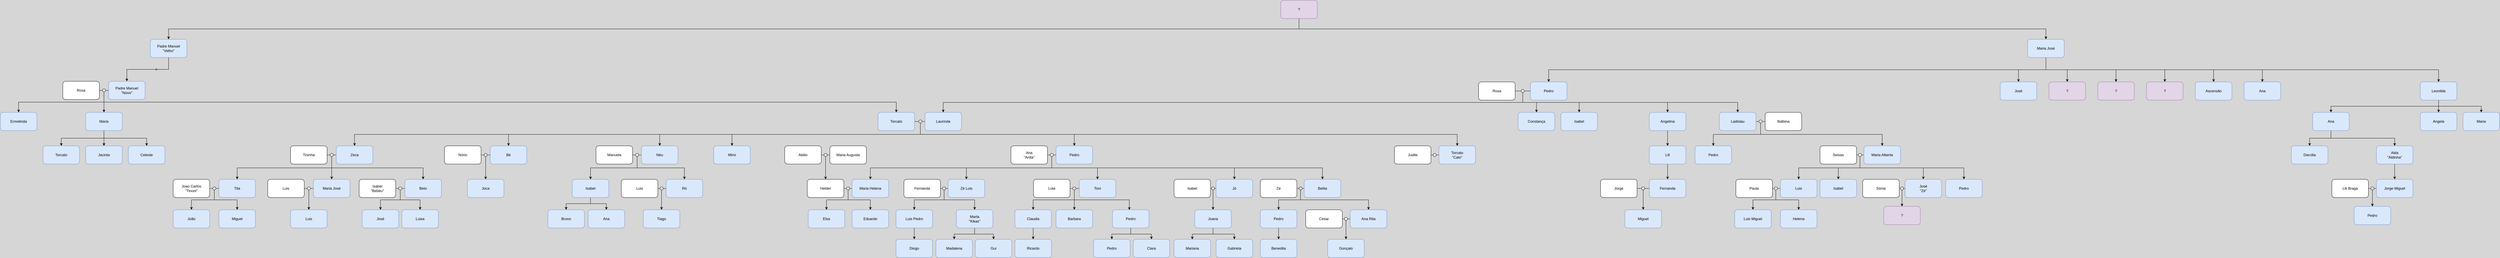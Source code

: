<mxfile version="26.2.15">
  <diagram name="Page-1" id="10a91c8b-09ff-31b1-d368-03940ed4cc9e">
    <mxGraphModel dx="8451" dy="2567" grid="0" gridSize="10" guides="1" tooltips="1" connect="1" arrows="1" fold="1" page="1" pageScale="1" pageWidth="1100" pageHeight="850" background="#D6D6D6" math="0" shadow="0">
      <root>
        <mxCell id="0" />
        <mxCell id="1" parent="0" />
        <mxCell id="FM4OwIBT3BlbCwGh1Xsm-176" style="edgeStyle=orthogonalEdgeStyle;rounded=0;orthogonalLoop=1;jettySize=auto;html=1;exitX=0.5;exitY=1;exitDx=0;exitDy=0;entryX=0.5;entryY=0;entryDx=0;entryDy=0;" edge="1" parent="1" source="FM4OwIBT3BlbCwGh1Xsm-1" target="FM4OwIBT3BlbCwGh1Xsm-162">
          <mxGeometry relative="1" as="geometry" />
        </mxCell>
        <mxCell id="FM4OwIBT3BlbCwGh1Xsm-275" value="?" style="edgeLabel;html=1;align=center;verticalAlign=middle;resizable=0;points=[];labelBackgroundColor=none;" vertex="1" connectable="0" parent="FM4OwIBT3BlbCwGh1Xsm-176">
          <mxGeometry x="-0.204" relative="1" as="geometry">
            <mxPoint x="5" y="1" as="offset" />
          </mxGeometry>
        </mxCell>
        <mxCell id="FM4OwIBT3BlbCwGh1Xsm-1" value="Padre Manuel&lt;br&gt;&quot;Velho&quot;" style="rounded=1;whiteSpace=wrap;html=1;fillColor=#dae8fc;strokeColor=#6c8ebf;" vertex="1" parent="1">
          <mxGeometry x="-4294" y="80" width="120" height="60" as="geometry" />
        </mxCell>
        <mxCell id="FM4OwIBT3BlbCwGh1Xsm-5" style="edgeStyle=orthogonalEdgeStyle;rounded=0;orthogonalLoop=1;jettySize=auto;html=1;exitX=0.5;exitY=1;exitDx=0;exitDy=0;entryX=0.5;entryY=0;entryDx=0;entryDy=0;" edge="1" parent="1" source="FM4OwIBT3BlbCwGh1Xsm-2" target="FM4OwIBT3BlbCwGh1Xsm-4">
          <mxGeometry relative="1" as="geometry" />
        </mxCell>
        <mxCell id="FM4OwIBT3BlbCwGh1Xsm-13" style="edgeStyle=orthogonalEdgeStyle;rounded=0;orthogonalLoop=1;jettySize=auto;html=1;exitX=0.5;exitY=1;exitDx=0;exitDy=0;entryX=0.5;entryY=0;entryDx=0;entryDy=0;" edge="1" parent="1" source="FM4OwIBT3BlbCwGh1Xsm-2" target="FM4OwIBT3BlbCwGh1Xsm-6">
          <mxGeometry relative="1" as="geometry" />
        </mxCell>
        <mxCell id="FM4OwIBT3BlbCwGh1Xsm-14" style="edgeStyle=orthogonalEdgeStyle;rounded=0;orthogonalLoop=1;jettySize=auto;html=1;exitX=0.5;exitY=1;exitDx=0;exitDy=0;entryX=0.5;entryY=0;entryDx=0;entryDy=0;" edge="1" parent="1" source="FM4OwIBT3BlbCwGh1Xsm-2" target="FM4OwIBT3BlbCwGh1Xsm-7">
          <mxGeometry relative="1" as="geometry" />
        </mxCell>
        <mxCell id="FM4OwIBT3BlbCwGh1Xsm-15" style="edgeStyle=orthogonalEdgeStyle;rounded=0;orthogonalLoop=1;jettySize=auto;html=1;exitX=0.5;exitY=1;exitDx=0;exitDy=0;entryX=0.5;entryY=0;entryDx=0;entryDy=0;" edge="1" parent="1" source="FM4OwIBT3BlbCwGh1Xsm-2" target="FM4OwIBT3BlbCwGh1Xsm-8">
          <mxGeometry relative="1" as="geometry" />
        </mxCell>
        <mxCell id="FM4OwIBT3BlbCwGh1Xsm-16" style="edgeStyle=orthogonalEdgeStyle;rounded=0;orthogonalLoop=1;jettySize=auto;html=1;exitX=0.5;exitY=1;exitDx=0;exitDy=0;entryX=0.5;entryY=0;entryDx=0;entryDy=0;" edge="1" parent="1" source="FM4OwIBT3BlbCwGh1Xsm-2" target="FM4OwIBT3BlbCwGh1Xsm-9">
          <mxGeometry relative="1" as="geometry" />
        </mxCell>
        <mxCell id="FM4OwIBT3BlbCwGh1Xsm-17" style="edgeStyle=orthogonalEdgeStyle;rounded=0;orthogonalLoop=1;jettySize=auto;html=1;exitX=0.5;exitY=1;exitDx=0;exitDy=0;entryX=0.5;entryY=0;entryDx=0;entryDy=0;" edge="1" parent="1" source="FM4OwIBT3BlbCwGh1Xsm-2" target="FM4OwIBT3BlbCwGh1Xsm-10">
          <mxGeometry relative="1" as="geometry" />
        </mxCell>
        <mxCell id="FM4OwIBT3BlbCwGh1Xsm-18" style="edgeStyle=orthogonalEdgeStyle;rounded=0;orthogonalLoop=1;jettySize=auto;html=1;exitX=0.5;exitY=1;exitDx=0;exitDy=0;entryX=0.5;entryY=0;entryDx=0;entryDy=0;" edge="1" parent="1" source="FM4OwIBT3BlbCwGh1Xsm-2" target="FM4OwIBT3BlbCwGh1Xsm-11">
          <mxGeometry relative="1" as="geometry" />
        </mxCell>
        <mxCell id="FM4OwIBT3BlbCwGh1Xsm-19" style="edgeStyle=orthogonalEdgeStyle;rounded=0;orthogonalLoop=1;jettySize=auto;html=1;exitX=0.5;exitY=1;exitDx=0;exitDy=0;entryX=0.5;entryY=0;entryDx=0;entryDy=0;" edge="1" parent="1" source="FM4OwIBT3BlbCwGh1Xsm-2" target="FM4OwIBT3BlbCwGh1Xsm-12">
          <mxGeometry relative="1" as="geometry" />
        </mxCell>
        <mxCell id="FM4OwIBT3BlbCwGh1Xsm-2" value="Maria José" style="rounded=1;whiteSpace=wrap;html=1;fillColor=#dae8fc;strokeColor=#6c8ebf;" vertex="1" parent="1">
          <mxGeometry x="1864" y="80" width="120" height="60" as="geometry" />
        </mxCell>
        <mxCell id="FM4OwIBT3BlbCwGh1Xsm-4" value="Pedro" style="rounded=1;whiteSpace=wrap;html=1;fillColor=#dae8fc;strokeColor=#6c8ebf;" vertex="1" parent="1">
          <mxGeometry x="233" y="220" width="120" height="60" as="geometry" />
        </mxCell>
        <mxCell id="FM4OwIBT3BlbCwGh1Xsm-6" value="José" style="rounded=1;whiteSpace=wrap;html=1;fillColor=#dae8fc;strokeColor=#6c8ebf;" vertex="1" parent="1">
          <mxGeometry x="1774" y="220" width="120" height="60" as="geometry" />
        </mxCell>
        <mxCell id="FM4OwIBT3BlbCwGh1Xsm-7" value="?" style="rounded=1;whiteSpace=wrap;html=1;fillColor=#e1d5e7;strokeColor=#9673a6;" vertex="1" parent="1">
          <mxGeometry x="1934" y="220" width="120" height="60" as="geometry" />
        </mxCell>
        <mxCell id="FM4OwIBT3BlbCwGh1Xsm-8" value="?" style="rounded=1;whiteSpace=wrap;html=1;fillColor=#e1d5e7;strokeColor=#9673a6;" vertex="1" parent="1">
          <mxGeometry x="2094" y="220" width="120" height="60" as="geometry" />
        </mxCell>
        <mxCell id="FM4OwIBT3BlbCwGh1Xsm-9" value="?" style="rounded=1;whiteSpace=wrap;html=1;fillColor=#e1d5e7;strokeColor=#9673a6;" vertex="1" parent="1">
          <mxGeometry x="2254" y="220" width="120" height="60" as="geometry" />
        </mxCell>
        <mxCell id="FM4OwIBT3BlbCwGh1Xsm-10" value="Ascensão" style="rounded=1;whiteSpace=wrap;html=1;fillColor=#dae8fc;strokeColor=#6c8ebf;" vertex="1" parent="1">
          <mxGeometry x="2414" y="220" width="120" height="60" as="geometry" />
        </mxCell>
        <mxCell id="FM4OwIBT3BlbCwGh1Xsm-11" value="Ana" style="rounded=1;whiteSpace=wrap;html=1;fillColor=#dae8fc;strokeColor=#6c8ebf;" vertex="1" parent="1">
          <mxGeometry x="2574" y="220" width="120" height="60" as="geometry" />
        </mxCell>
        <mxCell id="FM4OwIBT3BlbCwGh1Xsm-159" style="edgeStyle=orthogonalEdgeStyle;rounded=0;orthogonalLoop=1;jettySize=auto;html=1;exitX=0.5;exitY=1;exitDx=0;exitDy=0;entryX=0.5;entryY=0;entryDx=0;entryDy=0;" edge="1" parent="1" source="FM4OwIBT3BlbCwGh1Xsm-12" target="FM4OwIBT3BlbCwGh1Xsm-152">
          <mxGeometry relative="1" as="geometry" />
        </mxCell>
        <mxCell id="FM4OwIBT3BlbCwGh1Xsm-160" style="edgeStyle=orthogonalEdgeStyle;rounded=0;orthogonalLoop=1;jettySize=auto;html=1;exitX=0.5;exitY=1;exitDx=0;exitDy=0;entryX=0.5;entryY=0;entryDx=0;entryDy=0;" edge="1" parent="1" source="FM4OwIBT3BlbCwGh1Xsm-12" target="FM4OwIBT3BlbCwGh1Xsm-153">
          <mxGeometry relative="1" as="geometry" />
        </mxCell>
        <mxCell id="FM4OwIBT3BlbCwGh1Xsm-161" style="edgeStyle=orthogonalEdgeStyle;rounded=0;orthogonalLoop=1;jettySize=auto;html=1;exitX=0.5;exitY=1;exitDx=0;exitDy=0;entryX=0.5;entryY=0;entryDx=0;entryDy=0;" edge="1" parent="1" source="FM4OwIBT3BlbCwGh1Xsm-12" target="FM4OwIBT3BlbCwGh1Xsm-154">
          <mxGeometry relative="1" as="geometry" />
        </mxCell>
        <mxCell id="FM4OwIBT3BlbCwGh1Xsm-12" value="Leonilda" style="rounded=1;whiteSpace=wrap;html=1;fillColor=#dae8fc;strokeColor=#6c8ebf;" vertex="1" parent="1">
          <mxGeometry x="3152" y="220" width="120" height="60" as="geometry" />
        </mxCell>
        <mxCell id="FM4OwIBT3BlbCwGh1Xsm-21" style="edgeStyle=orthogonalEdgeStyle;rounded=0;orthogonalLoop=1;jettySize=auto;html=1;exitX=1;exitY=0.5;exitDx=0;exitDy=0;entryX=0;entryY=0.5;entryDx=0;entryDy=0;endArrow=none;startFill=0;" edge="1" parent="1" source="FM4OwIBT3BlbCwGh1Xsm-22" target="FM4OwIBT3BlbCwGh1Xsm-4">
          <mxGeometry relative="1" as="geometry" />
        </mxCell>
        <mxCell id="FM4OwIBT3BlbCwGh1Xsm-20" value="Rosa" style="rounded=1;whiteSpace=wrap;html=1;" vertex="1" parent="1">
          <mxGeometry x="63" y="220" width="120" height="60" as="geometry" />
        </mxCell>
        <mxCell id="FM4OwIBT3BlbCwGh1Xsm-23" value="" style="edgeStyle=orthogonalEdgeStyle;rounded=0;orthogonalLoop=1;jettySize=auto;html=1;exitX=1;exitY=0.5;exitDx=0;exitDy=0;entryX=0;entryY=0.5;entryDx=0;entryDy=0;endArrow=none;startFill=0;" edge="1" parent="1" source="FM4OwIBT3BlbCwGh1Xsm-20" target="FM4OwIBT3BlbCwGh1Xsm-22">
          <mxGeometry relative="1" as="geometry">
            <mxPoint x="203" y="250" as="sourcePoint" />
            <mxPoint x="233" y="250" as="targetPoint" />
          </mxGeometry>
        </mxCell>
        <mxCell id="FM4OwIBT3BlbCwGh1Xsm-25" style="edgeStyle=orthogonalEdgeStyle;rounded=0;orthogonalLoop=1;jettySize=auto;html=1;exitX=0.5;exitY=1;exitDx=0;exitDy=0;entryX=0.5;entryY=0;entryDx=0;entryDy=0;" edge="1" parent="1" source="FM4OwIBT3BlbCwGh1Xsm-22" target="FM4OwIBT3BlbCwGh1Xsm-24">
          <mxGeometry relative="1" as="geometry" />
        </mxCell>
        <mxCell id="FM4OwIBT3BlbCwGh1Xsm-30" style="edgeStyle=orthogonalEdgeStyle;rounded=0;orthogonalLoop=1;jettySize=auto;html=1;exitX=0.5;exitY=1;exitDx=0;exitDy=0;entryX=0.5;entryY=0;entryDx=0;entryDy=0;" edge="1" parent="1" source="FM4OwIBT3BlbCwGh1Xsm-22" target="FM4OwIBT3BlbCwGh1Xsm-26">
          <mxGeometry relative="1" as="geometry" />
        </mxCell>
        <mxCell id="FM4OwIBT3BlbCwGh1Xsm-31" style="edgeStyle=orthogonalEdgeStyle;rounded=0;orthogonalLoop=1;jettySize=auto;html=1;exitX=0.5;exitY=1;exitDx=0;exitDy=0;entryX=0.5;entryY=0;entryDx=0;entryDy=0;" edge="1" parent="1" source="FM4OwIBT3BlbCwGh1Xsm-22" target="FM4OwIBT3BlbCwGh1Xsm-27">
          <mxGeometry relative="1" as="geometry" />
        </mxCell>
        <mxCell id="FM4OwIBT3BlbCwGh1Xsm-32" style="edgeStyle=orthogonalEdgeStyle;rounded=0;orthogonalLoop=1;jettySize=auto;html=1;exitX=0.5;exitY=1;exitDx=0;exitDy=0;entryX=0.5;entryY=0;entryDx=0;entryDy=0;" edge="1" parent="1" source="FM4OwIBT3BlbCwGh1Xsm-22" target="FM4OwIBT3BlbCwGh1Xsm-28">
          <mxGeometry relative="1" as="geometry" />
        </mxCell>
        <mxCell id="FM4OwIBT3BlbCwGh1Xsm-33" style="edgeStyle=orthogonalEdgeStyle;rounded=0;orthogonalLoop=1;jettySize=auto;html=1;exitX=0.5;exitY=1;exitDx=0;exitDy=0;entryX=0.5;entryY=0;entryDx=0;entryDy=0;" edge="1" parent="1" source="FM4OwIBT3BlbCwGh1Xsm-22" target="FM4OwIBT3BlbCwGh1Xsm-29">
          <mxGeometry relative="1" as="geometry" />
        </mxCell>
        <mxCell id="FM4OwIBT3BlbCwGh1Xsm-22" value="" style="ellipse;whiteSpace=wrap;html=1;aspect=fixed;" vertex="1" parent="1">
          <mxGeometry x="203" y="245" width="10" height="10" as="geometry" />
        </mxCell>
        <mxCell id="FM4OwIBT3BlbCwGh1Xsm-36" style="edgeStyle=orthogonalEdgeStyle;rounded=0;orthogonalLoop=1;jettySize=auto;html=1;exitX=0;exitY=0.5;exitDx=0;exitDy=0;entryX=1;entryY=0.5;entryDx=0;entryDy=0;endArrow=none;startFill=0;" edge="1" parent="1" source="FM4OwIBT3BlbCwGh1Xsm-24" target="FM4OwIBT3BlbCwGh1Xsm-35">
          <mxGeometry relative="1" as="geometry" />
        </mxCell>
        <mxCell id="FM4OwIBT3BlbCwGh1Xsm-24" value="Laurinda" style="rounded=1;whiteSpace=wrap;html=1;fillColor=#dae8fc;strokeColor=#6c8ebf;" vertex="1" parent="1">
          <mxGeometry x="-1753" y="320" width="120" height="60" as="geometry" />
        </mxCell>
        <mxCell id="FM4OwIBT3BlbCwGh1Xsm-26" value="Constança" style="rounded=1;whiteSpace=wrap;html=1;fillColor=#dae8fc;strokeColor=#6c8ebf;" vertex="1" parent="1">
          <mxGeometry x="193" y="320" width="120" height="60" as="geometry" />
        </mxCell>
        <mxCell id="FM4OwIBT3BlbCwGh1Xsm-27" value="Isabel" style="rounded=1;whiteSpace=wrap;html=1;fillColor=#dae8fc;strokeColor=#6c8ebf;" vertex="1" parent="1">
          <mxGeometry x="333" y="320" width="120" height="60" as="geometry" />
        </mxCell>
        <mxCell id="FM4OwIBT3BlbCwGh1Xsm-39" style="edgeStyle=orthogonalEdgeStyle;rounded=0;orthogonalLoop=1;jettySize=auto;html=1;exitX=0.5;exitY=1;exitDx=0;exitDy=0;entryX=0.5;entryY=0;entryDx=0;entryDy=0;" edge="1" parent="1" source="FM4OwIBT3BlbCwGh1Xsm-28" target="FM4OwIBT3BlbCwGh1Xsm-38">
          <mxGeometry relative="1" as="geometry">
            <mxPoint x="683" y="410" as="sourcePoint" />
          </mxGeometry>
        </mxCell>
        <mxCell id="FM4OwIBT3BlbCwGh1Xsm-28" value="Angelina" style="rounded=1;whiteSpace=wrap;html=1;fillColor=#dae8fc;strokeColor=#6c8ebf;" vertex="1" parent="1">
          <mxGeometry x="623" y="320" width="120" height="60" as="geometry" />
        </mxCell>
        <mxCell id="FM4OwIBT3BlbCwGh1Xsm-44" style="edgeStyle=orthogonalEdgeStyle;rounded=0;orthogonalLoop=1;jettySize=auto;html=1;exitX=1;exitY=0.5;exitDx=0;exitDy=0;entryX=0;entryY=0.5;entryDx=0;entryDy=0;endArrow=none;startFill=0;" edge="1" parent="1" source="FM4OwIBT3BlbCwGh1Xsm-29" target="FM4OwIBT3BlbCwGh1Xsm-43">
          <mxGeometry relative="1" as="geometry" />
        </mxCell>
        <mxCell id="FM4OwIBT3BlbCwGh1Xsm-29" value="Ladislau" style="rounded=1;whiteSpace=wrap;html=1;fillColor=#dae8fc;strokeColor=#6c8ebf;" vertex="1" parent="1">
          <mxGeometry x="853" y="320" width="120" height="60" as="geometry" />
        </mxCell>
        <mxCell id="FM4OwIBT3BlbCwGh1Xsm-37" style="edgeStyle=orthogonalEdgeStyle;rounded=0;orthogonalLoop=1;jettySize=auto;html=1;exitX=1;exitY=0.5;exitDx=0;exitDy=0;entryX=0;entryY=0.5;entryDx=0;entryDy=0;endArrow=none;startFill=0;" edge="1" parent="1" source="FM4OwIBT3BlbCwGh1Xsm-259" target="FM4OwIBT3BlbCwGh1Xsm-35">
          <mxGeometry relative="1" as="geometry">
            <mxPoint x="-1783" y="350" as="sourcePoint" />
          </mxGeometry>
        </mxCell>
        <mxCell id="FM4OwIBT3BlbCwGh1Xsm-69" style="edgeStyle=orthogonalEdgeStyle;rounded=0;orthogonalLoop=1;jettySize=auto;html=1;exitX=0.5;exitY=1;exitDx=0;exitDy=0;entryX=0.5;entryY=0;entryDx=0;entryDy=0;" edge="1" parent="1" source="FM4OwIBT3BlbCwGh1Xsm-35" target="FM4OwIBT3BlbCwGh1Xsm-64">
          <mxGeometry relative="1" as="geometry" />
        </mxCell>
        <mxCell id="FM4OwIBT3BlbCwGh1Xsm-70" style="edgeStyle=orthogonalEdgeStyle;rounded=0;orthogonalLoop=1;jettySize=auto;html=1;exitX=0.5;exitY=1;exitDx=0;exitDy=0;entryX=0.5;entryY=0;entryDx=0;entryDy=0;" edge="1" parent="1" source="FM4OwIBT3BlbCwGh1Xsm-35" target="FM4OwIBT3BlbCwGh1Xsm-59">
          <mxGeometry relative="1" as="geometry" />
        </mxCell>
        <mxCell id="FM4OwIBT3BlbCwGh1Xsm-71" style="edgeStyle=orthogonalEdgeStyle;rounded=0;orthogonalLoop=1;jettySize=auto;html=1;exitX=0.5;exitY=1;exitDx=0;exitDy=0;entryX=0.5;entryY=0;entryDx=0;entryDy=0;" edge="1" parent="1" source="FM4OwIBT3BlbCwGh1Xsm-35" target="FM4OwIBT3BlbCwGh1Xsm-60">
          <mxGeometry relative="1" as="geometry" />
        </mxCell>
        <mxCell id="FM4OwIBT3BlbCwGh1Xsm-72" style="edgeStyle=orthogonalEdgeStyle;rounded=0;orthogonalLoop=1;jettySize=auto;html=1;exitX=0.5;exitY=1;exitDx=0;exitDy=0;entryX=0.5;entryY=0;entryDx=0;entryDy=0;" edge="1" parent="1" source="FM4OwIBT3BlbCwGh1Xsm-35" target="FM4OwIBT3BlbCwGh1Xsm-61">
          <mxGeometry relative="1" as="geometry" />
        </mxCell>
        <mxCell id="FM4OwIBT3BlbCwGh1Xsm-73" style="edgeStyle=orthogonalEdgeStyle;rounded=0;orthogonalLoop=1;jettySize=auto;html=1;exitX=0.5;exitY=1;exitDx=0;exitDy=0;entryX=0.5;entryY=0;entryDx=0;entryDy=0;" edge="1" parent="1" source="FM4OwIBT3BlbCwGh1Xsm-35" target="FM4OwIBT3BlbCwGh1Xsm-62">
          <mxGeometry relative="1" as="geometry" />
        </mxCell>
        <mxCell id="FM4OwIBT3BlbCwGh1Xsm-74" style="edgeStyle=orthogonalEdgeStyle;rounded=0;orthogonalLoop=1;jettySize=auto;html=1;exitX=0.5;exitY=1;exitDx=0;exitDy=0;entryX=0.5;entryY=0;entryDx=0;entryDy=0;" edge="1" parent="1" source="FM4OwIBT3BlbCwGh1Xsm-35" target="FM4OwIBT3BlbCwGh1Xsm-63">
          <mxGeometry relative="1" as="geometry" />
        </mxCell>
        <mxCell id="FM4OwIBT3BlbCwGh1Xsm-35" value="" style="ellipse;whiteSpace=wrap;html=1;aspect=fixed;" vertex="1" parent="1">
          <mxGeometry x="-1773" y="345" width="10" height="10" as="geometry" />
        </mxCell>
        <mxCell id="FM4OwIBT3BlbCwGh1Xsm-41" value="" style="edgeStyle=orthogonalEdgeStyle;rounded=0;orthogonalLoop=1;jettySize=auto;html=1;" edge="1" parent="1" source="FM4OwIBT3BlbCwGh1Xsm-38" target="FM4OwIBT3BlbCwGh1Xsm-40">
          <mxGeometry relative="1" as="geometry" />
        </mxCell>
        <mxCell id="FM4OwIBT3BlbCwGh1Xsm-38" value="Lili" style="rounded=1;whiteSpace=wrap;html=1;fillColor=#dae8fc;strokeColor=#6c8ebf;" vertex="1" parent="1">
          <mxGeometry x="623" y="430" width="120" height="60" as="geometry" />
        </mxCell>
        <mxCell id="FM4OwIBT3BlbCwGh1Xsm-270" value="" style="edgeStyle=orthogonalEdgeStyle;rounded=0;orthogonalLoop=1;jettySize=auto;html=1;exitX=0.5;exitY=1;exitDx=0;exitDy=0;" edge="1" parent="1" source="FM4OwIBT3BlbCwGh1Xsm-272" target="FM4OwIBT3BlbCwGh1Xsm-269">
          <mxGeometry relative="1" as="geometry" />
        </mxCell>
        <mxCell id="FM4OwIBT3BlbCwGh1Xsm-274" style="edgeStyle=orthogonalEdgeStyle;rounded=0;orthogonalLoop=1;jettySize=auto;html=1;exitX=0;exitY=0.5;exitDx=0;exitDy=0;entryX=1;entryY=0.5;entryDx=0;entryDy=0;endArrow=none;startFill=0;" edge="1" parent="1" source="FM4OwIBT3BlbCwGh1Xsm-40" target="FM4OwIBT3BlbCwGh1Xsm-272">
          <mxGeometry relative="1" as="geometry" />
        </mxCell>
        <mxCell id="FM4OwIBT3BlbCwGh1Xsm-40" value="Fernanda" style="rounded=1;whiteSpace=wrap;html=1;fillColor=#dae8fc;strokeColor=#6c8ebf;" vertex="1" parent="1">
          <mxGeometry x="623" y="540" width="120" height="60" as="geometry" />
        </mxCell>
        <mxCell id="FM4OwIBT3BlbCwGh1Xsm-45" style="edgeStyle=orthogonalEdgeStyle;rounded=0;orthogonalLoop=1;jettySize=auto;html=1;exitX=0;exitY=0.5;exitDx=0;exitDy=0;entryX=1;entryY=0.5;entryDx=0;entryDy=0;endArrow=none;startFill=0;" edge="1" parent="1" source="FM4OwIBT3BlbCwGh1Xsm-42" target="FM4OwIBT3BlbCwGh1Xsm-43">
          <mxGeometry relative="1" as="geometry" />
        </mxCell>
        <mxCell id="FM4OwIBT3BlbCwGh1Xsm-42" value="Balbina" style="rounded=1;whiteSpace=wrap;html=1;" vertex="1" parent="1">
          <mxGeometry x="1003" y="320" width="120" height="60" as="geometry" />
        </mxCell>
        <mxCell id="FM4OwIBT3BlbCwGh1Xsm-52" style="edgeStyle=orthogonalEdgeStyle;rounded=0;orthogonalLoop=1;jettySize=auto;html=1;exitX=0.5;exitY=1;exitDx=0;exitDy=0;entryX=0.5;entryY=0;entryDx=0;entryDy=0;" edge="1" parent="1" source="FM4OwIBT3BlbCwGh1Xsm-43" target="FM4OwIBT3BlbCwGh1Xsm-46">
          <mxGeometry relative="1" as="geometry" />
        </mxCell>
        <mxCell id="FM4OwIBT3BlbCwGh1Xsm-53" style="edgeStyle=orthogonalEdgeStyle;rounded=0;orthogonalLoop=1;jettySize=auto;html=1;exitX=0.5;exitY=1;exitDx=0;exitDy=0;entryX=0.5;entryY=0;entryDx=0;entryDy=0;" edge="1" parent="1" source="FM4OwIBT3BlbCwGh1Xsm-43" target="FM4OwIBT3BlbCwGh1Xsm-47">
          <mxGeometry relative="1" as="geometry" />
        </mxCell>
        <mxCell id="FM4OwIBT3BlbCwGh1Xsm-43" value="" style="ellipse;whiteSpace=wrap;html=1;aspect=fixed;" vertex="1" parent="1">
          <mxGeometry x="983" y="345" width="10" height="10" as="geometry" />
        </mxCell>
        <mxCell id="FM4OwIBT3BlbCwGh1Xsm-46" value="Pedro" style="rounded=1;whiteSpace=wrap;html=1;fillColor=#dae8fc;strokeColor=#6c8ebf;" vertex="1" parent="1">
          <mxGeometry x="773" y="430" width="120" height="60" as="geometry" />
        </mxCell>
        <mxCell id="FM4OwIBT3BlbCwGh1Xsm-54" style="edgeStyle=orthogonalEdgeStyle;rounded=0;orthogonalLoop=1;jettySize=auto;html=1;exitX=0.5;exitY=1;exitDx=0;exitDy=0;entryX=0.5;entryY=0;entryDx=0;entryDy=0;" edge="1" parent="1" source="FM4OwIBT3BlbCwGh1Xsm-213" target="FM4OwIBT3BlbCwGh1Xsm-48">
          <mxGeometry relative="1" as="geometry" />
        </mxCell>
        <mxCell id="FM4OwIBT3BlbCwGh1Xsm-55" style="edgeStyle=orthogonalEdgeStyle;rounded=0;orthogonalLoop=1;jettySize=auto;html=1;exitX=0.5;exitY=1;exitDx=0;exitDy=0;entryX=0.5;entryY=0;entryDx=0;entryDy=0;" edge="1" parent="1" source="FM4OwIBT3BlbCwGh1Xsm-213" target="FM4OwIBT3BlbCwGh1Xsm-49">
          <mxGeometry relative="1" as="geometry" />
        </mxCell>
        <mxCell id="FM4OwIBT3BlbCwGh1Xsm-57" style="edgeStyle=orthogonalEdgeStyle;rounded=0;orthogonalLoop=1;jettySize=auto;html=1;exitX=0.5;exitY=1;exitDx=0;exitDy=0;entryX=0.5;entryY=0;entryDx=0;entryDy=0;" edge="1" parent="1" source="FM4OwIBT3BlbCwGh1Xsm-213" target="FM4OwIBT3BlbCwGh1Xsm-50">
          <mxGeometry relative="1" as="geometry" />
        </mxCell>
        <mxCell id="FM4OwIBT3BlbCwGh1Xsm-58" style="edgeStyle=orthogonalEdgeStyle;rounded=0;orthogonalLoop=1;jettySize=auto;html=1;exitX=0.5;exitY=1;exitDx=0;exitDy=0;entryX=0.5;entryY=0;entryDx=0;entryDy=0;" edge="1" parent="1" source="FM4OwIBT3BlbCwGh1Xsm-213" target="FM4OwIBT3BlbCwGh1Xsm-51">
          <mxGeometry relative="1" as="geometry" />
        </mxCell>
        <mxCell id="FM4OwIBT3BlbCwGh1Xsm-214" style="edgeStyle=orthogonalEdgeStyle;rounded=0;orthogonalLoop=1;jettySize=auto;html=1;exitX=0;exitY=0.5;exitDx=0;exitDy=0;entryX=1;entryY=0.5;entryDx=0;entryDy=0;endArrow=none;startFill=0;" edge="1" parent="1" source="FM4OwIBT3BlbCwGh1Xsm-47" target="FM4OwIBT3BlbCwGh1Xsm-213">
          <mxGeometry relative="1" as="geometry" />
        </mxCell>
        <mxCell id="FM4OwIBT3BlbCwGh1Xsm-47" value="Maria Alberta" style="rounded=1;whiteSpace=wrap;html=1;fillColor=#dae8fc;strokeColor=#6c8ebf;" vertex="1" parent="1">
          <mxGeometry x="1327" y="430" width="120" height="60" as="geometry" />
        </mxCell>
        <mxCell id="FM4OwIBT3BlbCwGh1Xsm-220" style="edgeStyle=orthogonalEdgeStyle;rounded=0;orthogonalLoop=1;jettySize=auto;html=1;exitX=0;exitY=0.5;exitDx=0;exitDy=0;entryX=1;entryY=0.5;entryDx=0;entryDy=0;endArrow=none;startFill=0;" edge="1" parent="1" source="FM4OwIBT3BlbCwGh1Xsm-48" target="FM4OwIBT3BlbCwGh1Xsm-217">
          <mxGeometry relative="1" as="geometry" />
        </mxCell>
        <mxCell id="FM4OwIBT3BlbCwGh1Xsm-48" value="Luis" style="rounded=1;whiteSpace=wrap;html=1;fillColor=#dae8fc;strokeColor=#6c8ebf;" vertex="1" parent="1">
          <mxGeometry x="1053" y="540" width="120" height="60" as="geometry" />
        </mxCell>
        <mxCell id="FM4OwIBT3BlbCwGh1Xsm-49" value="Isabel" style="rounded=1;whiteSpace=wrap;html=1;fillColor=#dae8fc;strokeColor=#6c8ebf;" vertex="1" parent="1">
          <mxGeometry x="1183" y="540" width="120" height="60" as="geometry" />
        </mxCell>
        <mxCell id="FM4OwIBT3BlbCwGh1Xsm-224" style="edgeStyle=orthogonalEdgeStyle;rounded=0;orthogonalLoop=1;jettySize=auto;html=1;exitX=0;exitY=0.5;exitDx=0;exitDy=0;entryX=1;entryY=0.5;entryDx=0;entryDy=0;endArrow=none;startFill=0;" edge="1" parent="1" source="FM4OwIBT3BlbCwGh1Xsm-50" target="FM4OwIBT3BlbCwGh1Xsm-223">
          <mxGeometry relative="1" as="geometry" />
        </mxCell>
        <mxCell id="FM4OwIBT3BlbCwGh1Xsm-50" value="José&lt;br&gt;&quot;Zé&quot;" style="rounded=1;whiteSpace=wrap;html=1;fillColor=#dae8fc;strokeColor=#6c8ebf;" vertex="1" parent="1">
          <mxGeometry x="1462" y="540" width="120" height="60" as="geometry" />
        </mxCell>
        <mxCell id="FM4OwIBT3BlbCwGh1Xsm-51" value="Pedro" style="rounded=1;whiteSpace=wrap;html=1;fillColor=#dae8fc;strokeColor=#6c8ebf;" vertex="1" parent="1">
          <mxGeometry x="1595" y="540" width="120" height="60" as="geometry" />
        </mxCell>
        <mxCell id="FM4OwIBT3BlbCwGh1Xsm-78" style="edgeStyle=orthogonalEdgeStyle;rounded=0;orthogonalLoop=1;jettySize=auto;html=1;exitX=0;exitY=0.5;exitDx=0;exitDy=0;entryX=1;entryY=0.5;entryDx=0;entryDy=0;endArrow=none;startFill=0;" edge="1" parent="1" source="FM4OwIBT3BlbCwGh1Xsm-59" target="FM4OwIBT3BlbCwGh1Xsm-76">
          <mxGeometry relative="1" as="geometry" />
        </mxCell>
        <mxCell id="FM4OwIBT3BlbCwGh1Xsm-59" value="Bé" style="rounded=1;whiteSpace=wrap;html=1;fillColor=#dae8fc;strokeColor=#6c8ebf;" vertex="1" parent="1">
          <mxGeometry x="-3179" y="430" width="120" height="60" as="geometry" />
        </mxCell>
        <mxCell id="FM4OwIBT3BlbCwGh1Xsm-113" style="edgeStyle=orthogonalEdgeStyle;rounded=0;orthogonalLoop=1;jettySize=auto;html=1;exitX=0.5;exitY=1;exitDx=0;exitDy=0;entryX=0.5;entryY=0;entryDx=0;entryDy=0;" edge="1" parent="1" source="FM4OwIBT3BlbCwGh1Xsm-178" target="FM4OwIBT3BlbCwGh1Xsm-109">
          <mxGeometry relative="1" as="geometry" />
        </mxCell>
        <mxCell id="FM4OwIBT3BlbCwGh1Xsm-114" style="edgeStyle=orthogonalEdgeStyle;rounded=0;orthogonalLoop=1;jettySize=auto;html=1;exitX=0.5;exitY=1;exitDx=0;exitDy=0;entryX=0.5;entryY=0;entryDx=0;entryDy=0;" edge="1" parent="1" source="FM4OwIBT3BlbCwGh1Xsm-178" target="FM4OwIBT3BlbCwGh1Xsm-110">
          <mxGeometry relative="1" as="geometry">
            <mxPoint x="-2592" y="540" as="targetPoint" />
          </mxGeometry>
        </mxCell>
        <mxCell id="FM4OwIBT3BlbCwGh1Xsm-179" style="edgeStyle=orthogonalEdgeStyle;rounded=0;orthogonalLoop=1;jettySize=auto;html=1;exitX=0;exitY=0.5;exitDx=0;exitDy=0;entryX=1;entryY=0.5;entryDx=0;entryDy=0;endArrow=none;startFill=0;" edge="1" parent="1" source="FM4OwIBT3BlbCwGh1Xsm-60" target="FM4OwIBT3BlbCwGh1Xsm-178">
          <mxGeometry relative="1" as="geometry" />
        </mxCell>
        <mxCell id="FM4OwIBT3BlbCwGh1Xsm-60" value="Néu" style="rounded=1;whiteSpace=wrap;html=1;fillColor=#dae8fc;strokeColor=#6c8ebf;" vertex="1" parent="1">
          <mxGeometry x="-2683" y="430" width="120" height="60" as="geometry" />
        </mxCell>
        <mxCell id="FM4OwIBT3BlbCwGh1Xsm-61" value="Mimi" style="rounded=1;whiteSpace=wrap;html=1;fillColor=#dae8fc;strokeColor=#6c8ebf;" vertex="1" parent="1">
          <mxGeometry x="-2446" y="430" width="120" height="60" as="geometry" />
        </mxCell>
        <mxCell id="FM4OwIBT3BlbCwGh1Xsm-120" style="edgeStyle=orthogonalEdgeStyle;rounded=0;orthogonalLoop=1;jettySize=auto;html=1;exitX=0.5;exitY=1;exitDx=0;exitDy=0;entryX=0.5;entryY=0;entryDx=0;entryDy=0;" edge="1" parent="1" source="FM4OwIBT3BlbCwGh1Xsm-286" target="FM4OwIBT3BlbCwGh1Xsm-115">
          <mxGeometry relative="1" as="geometry" />
        </mxCell>
        <mxCell id="FM4OwIBT3BlbCwGh1Xsm-121" style="edgeStyle=orthogonalEdgeStyle;rounded=0;orthogonalLoop=1;jettySize=auto;html=1;exitX=0.5;exitY=1;exitDx=0;exitDy=0;entryX=0.5;entryY=0;entryDx=0;entryDy=0;" edge="1" parent="1" source="FM4OwIBT3BlbCwGh1Xsm-286" target="FM4OwIBT3BlbCwGh1Xsm-116">
          <mxGeometry relative="1" as="geometry" />
        </mxCell>
        <mxCell id="FM4OwIBT3BlbCwGh1Xsm-122" style="edgeStyle=orthogonalEdgeStyle;rounded=0;orthogonalLoop=1;jettySize=auto;html=1;exitX=0.5;exitY=1;exitDx=0;exitDy=0;entryX=0.5;entryY=0;entryDx=0;entryDy=0;" edge="1" parent="1" source="FM4OwIBT3BlbCwGh1Xsm-286" target="FM4OwIBT3BlbCwGh1Xsm-117">
          <mxGeometry relative="1" as="geometry" />
        </mxCell>
        <mxCell id="FM4OwIBT3BlbCwGh1Xsm-123" style="edgeStyle=orthogonalEdgeStyle;rounded=0;orthogonalLoop=1;jettySize=auto;html=1;exitX=0.5;exitY=1;exitDx=0;exitDy=0;entryX=0.5;entryY=0;entryDx=0;entryDy=0;" edge="1" parent="1" source="FM4OwIBT3BlbCwGh1Xsm-286" target="FM4OwIBT3BlbCwGh1Xsm-118">
          <mxGeometry relative="1" as="geometry" />
        </mxCell>
        <mxCell id="FM4OwIBT3BlbCwGh1Xsm-124" style="edgeStyle=orthogonalEdgeStyle;rounded=0;orthogonalLoop=1;jettySize=auto;html=1;exitX=0.5;exitY=1;exitDx=0;exitDy=0;entryX=0.5;entryY=0;entryDx=0;entryDy=0;" edge="1" parent="1" source="FM4OwIBT3BlbCwGh1Xsm-286" target="FM4OwIBT3BlbCwGh1Xsm-119">
          <mxGeometry relative="1" as="geometry" />
        </mxCell>
        <mxCell id="FM4OwIBT3BlbCwGh1Xsm-287" style="edgeStyle=orthogonalEdgeStyle;rounded=0;orthogonalLoop=1;jettySize=auto;html=1;exitX=0;exitY=0.5;exitDx=0;exitDy=0;entryX=1;entryY=0.5;entryDx=0;entryDy=0;endArrow=none;startFill=0;" edge="1" parent="1" source="FM4OwIBT3BlbCwGh1Xsm-62" target="FM4OwIBT3BlbCwGh1Xsm-286">
          <mxGeometry relative="1" as="geometry" />
        </mxCell>
        <mxCell id="FM4OwIBT3BlbCwGh1Xsm-62" value="Pedro" style="rounded=1;whiteSpace=wrap;html=1;fillColor=#dae8fc;strokeColor=#6c8ebf;" vertex="1" parent="1">
          <mxGeometry x="-1323" y="430" width="120" height="60" as="geometry" />
        </mxCell>
        <mxCell id="FM4OwIBT3BlbCwGh1Xsm-283" style="edgeStyle=orthogonalEdgeStyle;rounded=0;orthogonalLoop=1;jettySize=auto;html=1;exitX=0;exitY=0.5;exitDx=0;exitDy=0;entryX=1;entryY=0.5;entryDx=0;entryDy=0;endArrow=none;startFill=0;" edge="1" parent="1" source="FM4OwIBT3BlbCwGh1Xsm-63" target="FM4OwIBT3BlbCwGh1Xsm-282">
          <mxGeometry relative="1" as="geometry" />
        </mxCell>
        <mxCell id="FM4OwIBT3BlbCwGh1Xsm-63" value="Torcato&lt;br&gt;&quot;Cato&quot;" style="rounded=1;whiteSpace=wrap;html=1;fillColor=#dae8fc;strokeColor=#6c8ebf;" vertex="1" parent="1">
          <mxGeometry x="-67" y="430" width="120" height="60" as="geometry" />
        </mxCell>
        <mxCell id="FM4OwIBT3BlbCwGh1Xsm-67" style="edgeStyle=orthogonalEdgeStyle;rounded=0;orthogonalLoop=1;jettySize=auto;html=1;exitX=0;exitY=0.5;exitDx=0;exitDy=0;entryX=1;entryY=0.5;entryDx=0;entryDy=0;endArrow=none;startFill=0;" edge="1" parent="1" source="FM4OwIBT3BlbCwGh1Xsm-64" target="FM4OwIBT3BlbCwGh1Xsm-66">
          <mxGeometry relative="1" as="geometry" />
        </mxCell>
        <mxCell id="FM4OwIBT3BlbCwGh1Xsm-64" value="Zeca" style="rounded=1;whiteSpace=wrap;html=1;fillColor=#dae8fc;strokeColor=#6c8ebf;" vertex="1" parent="1">
          <mxGeometry x="-3684" y="430" width="120" height="60" as="geometry" />
        </mxCell>
        <mxCell id="FM4OwIBT3BlbCwGh1Xsm-68" style="edgeStyle=orthogonalEdgeStyle;rounded=0;orthogonalLoop=1;jettySize=auto;html=1;exitX=1;exitY=0.5;exitDx=0;exitDy=0;entryX=0;entryY=0.5;entryDx=0;entryDy=0;endArrow=none;startFill=0;" edge="1" parent="1" source="FM4OwIBT3BlbCwGh1Xsm-65" target="FM4OwIBT3BlbCwGh1Xsm-66">
          <mxGeometry relative="1" as="geometry" />
        </mxCell>
        <mxCell id="FM4OwIBT3BlbCwGh1Xsm-65" value="Tininha" style="rounded=1;whiteSpace=wrap;html=1;" vertex="1" parent="1">
          <mxGeometry x="-3834" y="430" width="120" height="60" as="geometry" />
        </mxCell>
        <mxCell id="FM4OwIBT3BlbCwGh1Xsm-82" style="edgeStyle=orthogonalEdgeStyle;rounded=0;orthogonalLoop=1;jettySize=auto;html=1;exitX=0.5;exitY=1;exitDx=0;exitDy=0;entryX=0.5;entryY=0;entryDx=0;entryDy=0;" edge="1" parent="1" source="FM4OwIBT3BlbCwGh1Xsm-66" target="FM4OwIBT3BlbCwGh1Xsm-80">
          <mxGeometry relative="1" as="geometry" />
        </mxCell>
        <mxCell id="FM4OwIBT3BlbCwGh1Xsm-83" style="edgeStyle=orthogonalEdgeStyle;rounded=0;orthogonalLoop=1;jettySize=auto;html=1;exitX=0.5;exitY=1;exitDx=0;exitDy=0;entryX=0.5;entryY=0;entryDx=0;entryDy=0;" edge="1" parent="1" source="FM4OwIBT3BlbCwGh1Xsm-66" target="FM4OwIBT3BlbCwGh1Xsm-79">
          <mxGeometry relative="1" as="geometry" />
        </mxCell>
        <mxCell id="FM4OwIBT3BlbCwGh1Xsm-84" style="edgeStyle=orthogonalEdgeStyle;rounded=0;orthogonalLoop=1;jettySize=auto;html=1;exitX=0.5;exitY=1;exitDx=0;exitDy=0;entryX=0.5;entryY=0;entryDx=0;entryDy=0;" edge="1" parent="1" source="FM4OwIBT3BlbCwGh1Xsm-66" target="FM4OwIBT3BlbCwGh1Xsm-81">
          <mxGeometry relative="1" as="geometry" />
        </mxCell>
        <mxCell id="FM4OwIBT3BlbCwGh1Xsm-66" value="" style="ellipse;whiteSpace=wrap;html=1;aspect=fixed;" vertex="1" parent="1">
          <mxGeometry x="-3704" y="455" width="10" height="10" as="geometry" />
        </mxCell>
        <mxCell id="FM4OwIBT3BlbCwGh1Xsm-77" style="edgeStyle=orthogonalEdgeStyle;rounded=0;orthogonalLoop=1;jettySize=auto;html=1;exitX=1;exitY=0.5;exitDx=0;exitDy=0;entryX=0;entryY=0.5;entryDx=0;entryDy=0;endArrow=none;startFill=0;" edge="1" parent="1" source="FM4OwIBT3BlbCwGh1Xsm-75" target="FM4OwIBT3BlbCwGh1Xsm-76">
          <mxGeometry relative="1" as="geometry" />
        </mxCell>
        <mxCell id="FM4OwIBT3BlbCwGh1Xsm-75" value="Nório" style="rounded=1;whiteSpace=wrap;html=1;" vertex="1" parent="1">
          <mxGeometry x="-3329" y="430" width="120" height="60" as="geometry" />
        </mxCell>
        <mxCell id="FM4OwIBT3BlbCwGh1Xsm-108" style="edgeStyle=orthogonalEdgeStyle;rounded=0;orthogonalLoop=1;jettySize=auto;html=1;exitX=0.5;exitY=1;exitDx=0;exitDy=0;entryX=0.5;entryY=0;entryDx=0;entryDy=0;" edge="1" parent="1" source="FM4OwIBT3BlbCwGh1Xsm-76" target="FM4OwIBT3BlbCwGh1Xsm-107">
          <mxGeometry relative="1" as="geometry" />
        </mxCell>
        <mxCell id="FM4OwIBT3BlbCwGh1Xsm-76" value="" style="ellipse;whiteSpace=wrap;html=1;aspect=fixed;" vertex="1" parent="1">
          <mxGeometry x="-3199" y="455" width="10" height="10" as="geometry" />
        </mxCell>
        <mxCell id="FM4OwIBT3BlbCwGh1Xsm-88" style="edgeStyle=orthogonalEdgeStyle;rounded=0;orthogonalLoop=1;jettySize=auto;html=1;exitX=0;exitY=0.5;exitDx=0;exitDy=0;entryX=1;entryY=0.5;entryDx=0;entryDy=0;endArrow=none;startFill=0;" edge="1" parent="1" source="FM4OwIBT3BlbCwGh1Xsm-79" target="FM4OwIBT3BlbCwGh1Xsm-86">
          <mxGeometry relative="1" as="geometry" />
        </mxCell>
        <mxCell id="FM4OwIBT3BlbCwGh1Xsm-79" value="Tita" style="rounded=1;whiteSpace=wrap;html=1;fillColor=#dae8fc;strokeColor=#6c8ebf;" vertex="1" parent="1">
          <mxGeometry x="-4069" y="540" width="120" height="60" as="geometry" />
        </mxCell>
        <mxCell id="FM4OwIBT3BlbCwGh1Xsm-91" style="edgeStyle=orthogonalEdgeStyle;rounded=0;orthogonalLoop=1;jettySize=auto;html=1;exitX=0;exitY=0.5;exitDx=0;exitDy=0;entryX=1;entryY=0.5;entryDx=0;entryDy=0;endArrow=none;startFill=0;" edge="1" parent="1" source="FM4OwIBT3BlbCwGh1Xsm-80" target="FM4OwIBT3BlbCwGh1Xsm-90">
          <mxGeometry relative="1" as="geometry" />
        </mxCell>
        <mxCell id="FM4OwIBT3BlbCwGh1Xsm-80" value="Maria José" style="rounded=1;whiteSpace=wrap;html=1;fillColor=#dae8fc;strokeColor=#6c8ebf;" vertex="1" parent="1">
          <mxGeometry x="-3759" y="540" width="120" height="60" as="geometry" />
        </mxCell>
        <mxCell id="FM4OwIBT3BlbCwGh1Xsm-95" style="edgeStyle=orthogonalEdgeStyle;rounded=0;orthogonalLoop=1;jettySize=auto;html=1;exitX=0;exitY=0.5;exitDx=0;exitDy=0;entryX=1;entryY=0.5;entryDx=0;entryDy=0;endArrow=none;startFill=0;" edge="1" parent="1" source="FM4OwIBT3BlbCwGh1Xsm-81" target="FM4OwIBT3BlbCwGh1Xsm-94">
          <mxGeometry relative="1" as="geometry" />
        </mxCell>
        <mxCell id="FM4OwIBT3BlbCwGh1Xsm-81" value="Beto" style="rounded=1;whiteSpace=wrap;html=1;fillColor=#dae8fc;strokeColor=#6c8ebf;" vertex="1" parent="1">
          <mxGeometry x="-3459" y="540" width="120" height="60" as="geometry" />
        </mxCell>
        <mxCell id="FM4OwIBT3BlbCwGh1Xsm-87" style="edgeStyle=orthogonalEdgeStyle;rounded=0;orthogonalLoop=1;jettySize=auto;html=1;exitX=1;exitY=0.5;exitDx=0;exitDy=0;entryX=0;entryY=0.5;entryDx=0;entryDy=0;endArrow=none;startFill=0;" edge="1" parent="1" source="FM4OwIBT3BlbCwGh1Xsm-85" target="FM4OwIBT3BlbCwGh1Xsm-86">
          <mxGeometry relative="1" as="geometry" />
        </mxCell>
        <mxCell id="FM4OwIBT3BlbCwGh1Xsm-85" value="Joao Carlos&lt;div&gt;&quot;Tinoni&quot;&lt;/div&gt;" style="rounded=1;whiteSpace=wrap;html=1;" vertex="1" parent="1">
          <mxGeometry x="-4219" y="540" width="120" height="60" as="geometry" />
        </mxCell>
        <mxCell id="FM4OwIBT3BlbCwGh1Xsm-98" style="edgeStyle=orthogonalEdgeStyle;rounded=0;orthogonalLoop=1;jettySize=auto;html=1;exitX=0.5;exitY=1;exitDx=0;exitDy=0;entryX=0.5;entryY=0;entryDx=0;entryDy=0;" edge="1" parent="1" source="FM4OwIBT3BlbCwGh1Xsm-86" target="FM4OwIBT3BlbCwGh1Xsm-97">
          <mxGeometry relative="1" as="geometry" />
        </mxCell>
        <mxCell id="FM4OwIBT3BlbCwGh1Xsm-100" style="edgeStyle=orthogonalEdgeStyle;rounded=0;orthogonalLoop=1;jettySize=auto;html=1;exitX=0.5;exitY=1;exitDx=0;exitDy=0;entryX=0.5;entryY=0;entryDx=0;entryDy=0;" edge="1" parent="1" source="FM4OwIBT3BlbCwGh1Xsm-86" target="FM4OwIBT3BlbCwGh1Xsm-99">
          <mxGeometry relative="1" as="geometry" />
        </mxCell>
        <mxCell id="FM4OwIBT3BlbCwGh1Xsm-86" value="" style="ellipse;whiteSpace=wrap;html=1;aspect=fixed;" vertex="1" parent="1">
          <mxGeometry x="-4089" y="565" width="10" height="10" as="geometry" />
        </mxCell>
        <mxCell id="FM4OwIBT3BlbCwGh1Xsm-92" style="edgeStyle=orthogonalEdgeStyle;rounded=0;orthogonalLoop=1;jettySize=auto;html=1;exitX=1;exitY=0.5;exitDx=0;exitDy=0;entryX=0;entryY=0.5;entryDx=0;entryDy=0;endArrow=none;startFill=0;" edge="1" parent="1" source="FM4OwIBT3BlbCwGh1Xsm-89" target="FM4OwIBT3BlbCwGh1Xsm-90">
          <mxGeometry relative="1" as="geometry" />
        </mxCell>
        <mxCell id="FM4OwIBT3BlbCwGh1Xsm-89" value="Luis" style="rounded=1;whiteSpace=wrap;html=1;" vertex="1" parent="1">
          <mxGeometry x="-3909" y="540" width="120" height="60" as="geometry" />
        </mxCell>
        <mxCell id="FM4OwIBT3BlbCwGh1Xsm-102" style="edgeStyle=orthogonalEdgeStyle;rounded=0;orthogonalLoop=1;jettySize=auto;html=1;exitX=0.5;exitY=1;exitDx=0;exitDy=0;entryX=0.5;entryY=0;entryDx=0;entryDy=0;" edge="1" parent="1" source="FM4OwIBT3BlbCwGh1Xsm-90" target="FM4OwIBT3BlbCwGh1Xsm-101">
          <mxGeometry relative="1" as="geometry" />
        </mxCell>
        <mxCell id="FM4OwIBT3BlbCwGh1Xsm-90" value="" style="ellipse;whiteSpace=wrap;html=1;aspect=fixed;" vertex="1" parent="1">
          <mxGeometry x="-3779" y="565" width="10" height="10" as="geometry" />
        </mxCell>
        <mxCell id="FM4OwIBT3BlbCwGh1Xsm-96" style="edgeStyle=orthogonalEdgeStyle;rounded=0;orthogonalLoop=1;jettySize=auto;html=1;exitX=1;exitY=0.5;exitDx=0;exitDy=0;entryX=0;entryY=0.5;entryDx=0;entryDy=0;endArrow=none;startFill=0;" edge="1" parent="1" source="FM4OwIBT3BlbCwGh1Xsm-93" target="FM4OwIBT3BlbCwGh1Xsm-94">
          <mxGeometry relative="1" as="geometry" />
        </mxCell>
        <mxCell id="FM4OwIBT3BlbCwGh1Xsm-93" value="Isabel&lt;br&gt;&quot;Bebéu&quot;" style="rounded=1;whiteSpace=wrap;html=1;" vertex="1" parent="1">
          <mxGeometry x="-3609" y="540" width="120" height="60" as="geometry" />
        </mxCell>
        <mxCell id="FM4OwIBT3BlbCwGh1Xsm-105" style="edgeStyle=orthogonalEdgeStyle;rounded=0;orthogonalLoop=1;jettySize=auto;html=1;exitX=0.5;exitY=1;exitDx=0;exitDy=0;entryX=0.5;entryY=0;entryDx=0;entryDy=0;" edge="1" parent="1" source="FM4OwIBT3BlbCwGh1Xsm-94" target="FM4OwIBT3BlbCwGh1Xsm-103">
          <mxGeometry relative="1" as="geometry" />
        </mxCell>
        <mxCell id="FM4OwIBT3BlbCwGh1Xsm-106" style="edgeStyle=orthogonalEdgeStyle;rounded=0;orthogonalLoop=1;jettySize=auto;html=1;exitX=0.5;exitY=1;exitDx=0;exitDy=0;entryX=0.5;entryY=0;entryDx=0;entryDy=0;" edge="1" parent="1" source="FM4OwIBT3BlbCwGh1Xsm-94" target="FM4OwIBT3BlbCwGh1Xsm-104">
          <mxGeometry relative="1" as="geometry" />
        </mxCell>
        <mxCell id="FM4OwIBT3BlbCwGh1Xsm-94" value="" style="ellipse;whiteSpace=wrap;html=1;aspect=fixed;" vertex="1" parent="1">
          <mxGeometry x="-3479" y="565" width="10" height="10" as="geometry" />
        </mxCell>
        <mxCell id="FM4OwIBT3BlbCwGh1Xsm-97" value="João" style="rounded=1;whiteSpace=wrap;html=1;fillColor=#dae8fc;strokeColor=#6c8ebf;" vertex="1" parent="1">
          <mxGeometry x="-4219" y="640" width="120" height="60" as="geometry" />
        </mxCell>
        <mxCell id="FM4OwIBT3BlbCwGh1Xsm-99" value="Miguel" style="rounded=1;whiteSpace=wrap;html=1;fillColor=#dae8fc;strokeColor=#6c8ebf;" vertex="1" parent="1">
          <mxGeometry x="-4069" y="640" width="120" height="60" as="geometry" />
        </mxCell>
        <mxCell id="FM4OwIBT3BlbCwGh1Xsm-101" value="Luis" style="rounded=1;whiteSpace=wrap;html=1;fillColor=#dae8fc;strokeColor=#6c8ebf;" vertex="1" parent="1">
          <mxGeometry x="-3834" y="640" width="120" height="60" as="geometry" />
        </mxCell>
        <mxCell id="FM4OwIBT3BlbCwGh1Xsm-103" value="José" style="rounded=1;whiteSpace=wrap;html=1;fillColor=#dae8fc;strokeColor=#6c8ebf;" vertex="1" parent="1">
          <mxGeometry x="-3599" y="640" width="120" height="60" as="geometry" />
        </mxCell>
        <mxCell id="FM4OwIBT3BlbCwGh1Xsm-104" value="Luisa" style="rounded=1;whiteSpace=wrap;html=1;fillColor=#dae8fc;strokeColor=#6c8ebf;" vertex="1" parent="1">
          <mxGeometry x="-3469" y="640" width="120" height="60" as="geometry" />
        </mxCell>
        <mxCell id="FM4OwIBT3BlbCwGh1Xsm-107" value="Joca" style="rounded=1;whiteSpace=wrap;html=1;fillColor=#dae8fc;strokeColor=#6c8ebf;" vertex="1" parent="1">
          <mxGeometry x="-3254" y="540" width="120" height="60" as="geometry" />
        </mxCell>
        <mxCell id="FM4OwIBT3BlbCwGh1Xsm-112" style="edgeStyle=orthogonalEdgeStyle;rounded=0;orthogonalLoop=1;jettySize=auto;html=1;exitX=0.5;exitY=1;exitDx=0;exitDy=0;entryX=0.5;entryY=0;entryDx=0;entryDy=0;" edge="1" parent="1" source="FM4OwIBT3BlbCwGh1Xsm-109" target="FM4OwIBT3BlbCwGh1Xsm-111">
          <mxGeometry relative="1" as="geometry" />
        </mxCell>
        <mxCell id="FM4OwIBT3BlbCwGh1Xsm-184" style="edgeStyle=orthogonalEdgeStyle;rounded=0;orthogonalLoop=1;jettySize=auto;html=1;exitX=0.5;exitY=1;exitDx=0;exitDy=0;entryX=0.5;entryY=0;entryDx=0;entryDy=0;" edge="1" parent="1" source="FM4OwIBT3BlbCwGh1Xsm-109" target="FM4OwIBT3BlbCwGh1Xsm-183">
          <mxGeometry relative="1" as="geometry" />
        </mxCell>
        <mxCell id="FM4OwIBT3BlbCwGh1Xsm-109" value="Isabel" style="rounded=1;whiteSpace=wrap;html=1;fillColor=#dae8fc;strokeColor=#6c8ebf;" vertex="1" parent="1">
          <mxGeometry x="-2910" y="540" width="120" height="60" as="geometry" />
        </mxCell>
        <mxCell id="FM4OwIBT3BlbCwGh1Xsm-182" style="edgeStyle=orthogonalEdgeStyle;rounded=0;orthogonalLoop=1;jettySize=auto;html=1;exitX=0.5;exitY=1;exitDx=0;exitDy=0;entryX=0.5;entryY=0;entryDx=0;entryDy=0;" edge="1" parent="1" source="FM4OwIBT3BlbCwGh1Xsm-188" target="FM4OwIBT3BlbCwGh1Xsm-181">
          <mxGeometry relative="1" as="geometry">
            <mxPoint x="-2592" y="600" as="sourcePoint" />
          </mxGeometry>
        </mxCell>
        <mxCell id="FM4OwIBT3BlbCwGh1Xsm-110" value="Ró" style="rounded=1;whiteSpace=wrap;html=1;fillColor=#dae8fc;strokeColor=#6c8ebf;" vertex="1" parent="1">
          <mxGeometry x="-2602" y="540" width="120" height="60" as="geometry" />
        </mxCell>
        <mxCell id="FM4OwIBT3BlbCwGh1Xsm-111" value="Bruno" style="rounded=1;whiteSpace=wrap;html=1;fillColor=#dae8fc;strokeColor=#6c8ebf;" vertex="1" parent="1">
          <mxGeometry x="-2990" y="640" width="120" height="60" as="geometry" />
        </mxCell>
        <mxCell id="FM4OwIBT3BlbCwGh1Xsm-128" style="edgeStyle=orthogonalEdgeStyle;rounded=0;orthogonalLoop=1;jettySize=auto;html=1;exitX=0.5;exitY=1;exitDx=0;exitDy=0;entryX=0.5;entryY=0;entryDx=0;entryDy=0;" edge="1" parent="1" source="FM4OwIBT3BlbCwGh1Xsm-191" target="FM4OwIBT3BlbCwGh1Xsm-126">
          <mxGeometry relative="1" as="geometry" />
        </mxCell>
        <mxCell id="FM4OwIBT3BlbCwGh1Xsm-129" style="edgeStyle=orthogonalEdgeStyle;rounded=0;orthogonalLoop=1;jettySize=auto;html=1;exitX=0.5;exitY=1;exitDx=0;exitDy=0;entryX=0.5;entryY=0;entryDx=0;entryDy=0;" edge="1" parent="1" source="FM4OwIBT3BlbCwGh1Xsm-191" target="FM4OwIBT3BlbCwGh1Xsm-125">
          <mxGeometry relative="1" as="geometry" />
        </mxCell>
        <mxCell id="FM4OwIBT3BlbCwGh1Xsm-205" style="edgeStyle=orthogonalEdgeStyle;rounded=0;orthogonalLoop=1;jettySize=auto;html=1;exitX=0;exitY=0.5;exitDx=0;exitDy=0;entryX=1;entryY=0.5;entryDx=0;entryDy=0;endArrow=none;startFill=0;" edge="1" parent="1" source="FM4OwIBT3BlbCwGh1Xsm-115" target="FM4OwIBT3BlbCwGh1Xsm-191">
          <mxGeometry relative="1" as="geometry" />
        </mxCell>
        <mxCell id="FM4OwIBT3BlbCwGh1Xsm-115" value="Maria Helena" style="rounded=1;whiteSpace=wrap;html=1;fillColor=#dae8fc;strokeColor=#6c8ebf;" vertex="1" parent="1">
          <mxGeometry x="-1992" y="540" width="120" height="60" as="geometry" />
        </mxCell>
        <mxCell id="FM4OwIBT3BlbCwGh1Xsm-132" style="edgeStyle=orthogonalEdgeStyle;rounded=0;orthogonalLoop=1;jettySize=auto;html=1;exitX=0.5;exitY=1;exitDx=0;exitDy=0;entryX=0.5;entryY=0;entryDx=0;entryDy=0;" edge="1" parent="1" source="FM4OwIBT3BlbCwGh1Xsm-194" target="FM4OwIBT3BlbCwGh1Xsm-130">
          <mxGeometry relative="1" as="geometry" />
        </mxCell>
        <mxCell id="FM4OwIBT3BlbCwGh1Xsm-133" style="edgeStyle=orthogonalEdgeStyle;rounded=0;orthogonalLoop=1;jettySize=auto;html=1;exitX=0.5;exitY=1;exitDx=0;exitDy=0;entryX=0.5;entryY=0;entryDx=0;entryDy=0;" edge="1" parent="1" source="FM4OwIBT3BlbCwGh1Xsm-194" target="FM4OwIBT3BlbCwGh1Xsm-131">
          <mxGeometry relative="1" as="geometry" />
        </mxCell>
        <mxCell id="FM4OwIBT3BlbCwGh1Xsm-206" style="edgeStyle=orthogonalEdgeStyle;rounded=0;orthogonalLoop=1;jettySize=auto;html=1;exitX=0;exitY=0.5;exitDx=0;exitDy=0;entryX=1;entryY=0.5;entryDx=0;entryDy=0;endArrow=none;startFill=0;" edge="1" parent="1" source="FM4OwIBT3BlbCwGh1Xsm-116" target="FM4OwIBT3BlbCwGh1Xsm-194">
          <mxGeometry relative="1" as="geometry" />
        </mxCell>
        <mxCell id="FM4OwIBT3BlbCwGh1Xsm-116" value="Zé Luis" style="rounded=1;whiteSpace=wrap;html=1;fillColor=#dae8fc;strokeColor=#6c8ebf;" vertex="1" parent="1">
          <mxGeometry x="-1677" y="540" width="120" height="60" as="geometry" />
        </mxCell>
        <mxCell id="FM4OwIBT3BlbCwGh1Xsm-137" style="edgeStyle=orthogonalEdgeStyle;rounded=0;orthogonalLoop=1;jettySize=auto;html=1;exitX=0.5;exitY=1;exitDx=0;exitDy=0;entryX=0.5;entryY=0;entryDx=0;entryDy=0;" edge="1" parent="1" source="FM4OwIBT3BlbCwGh1Xsm-197" target="FM4OwIBT3BlbCwGh1Xsm-134">
          <mxGeometry relative="1" as="geometry" />
        </mxCell>
        <mxCell id="FM4OwIBT3BlbCwGh1Xsm-138" style="edgeStyle=orthogonalEdgeStyle;rounded=0;orthogonalLoop=1;jettySize=auto;html=1;exitX=0.5;exitY=1;exitDx=0;exitDy=0;entryX=0.5;entryY=0;entryDx=0;entryDy=0;" edge="1" parent="1" source="FM4OwIBT3BlbCwGh1Xsm-197" target="FM4OwIBT3BlbCwGh1Xsm-136">
          <mxGeometry relative="1" as="geometry" />
        </mxCell>
        <mxCell id="FM4OwIBT3BlbCwGh1Xsm-207" style="edgeStyle=orthogonalEdgeStyle;rounded=0;orthogonalLoop=1;jettySize=auto;html=1;exitX=0;exitY=0.5;exitDx=0;exitDy=0;entryX=1;entryY=0.5;entryDx=0;entryDy=0;endArrow=none;startFill=0;" edge="1" parent="1" source="FM4OwIBT3BlbCwGh1Xsm-117" target="FM4OwIBT3BlbCwGh1Xsm-197">
          <mxGeometry relative="1" as="geometry" />
        </mxCell>
        <mxCell id="FM4OwIBT3BlbCwGh1Xsm-117" value="Toni" style="rounded=1;whiteSpace=wrap;html=1;fillColor=#dae8fc;strokeColor=#6c8ebf;" vertex="1" parent="1">
          <mxGeometry x="-1247" y="540" width="120" height="60" as="geometry" />
        </mxCell>
        <mxCell id="FM4OwIBT3BlbCwGh1Xsm-143" style="edgeStyle=orthogonalEdgeStyle;rounded=0;orthogonalLoop=1;jettySize=auto;html=1;exitX=0.5;exitY=1;exitDx=0;exitDy=0;entryX=0.5;entryY=0;entryDx=0;entryDy=0;" edge="1" parent="1" source="FM4OwIBT3BlbCwGh1Xsm-200" target="FM4OwIBT3BlbCwGh1Xsm-142">
          <mxGeometry relative="1" as="geometry" />
        </mxCell>
        <mxCell id="FM4OwIBT3BlbCwGh1Xsm-208" style="edgeStyle=orthogonalEdgeStyle;rounded=0;orthogonalLoop=1;jettySize=auto;html=1;exitX=0;exitY=0.5;exitDx=0;exitDy=0;entryX=1;entryY=0.5;entryDx=0;entryDy=0;endArrow=none;startFill=0;" edge="1" parent="1" source="FM4OwIBT3BlbCwGh1Xsm-118" target="FM4OwIBT3BlbCwGh1Xsm-200">
          <mxGeometry relative="1" as="geometry" />
        </mxCell>
        <mxCell id="FM4OwIBT3BlbCwGh1Xsm-118" value="Jó" style="rounded=1;whiteSpace=wrap;html=1;fillColor=#dae8fc;strokeColor=#6c8ebf;" vertex="1" parent="1">
          <mxGeometry x="-798" y="540" width="120" height="60" as="geometry" />
        </mxCell>
        <mxCell id="FM4OwIBT3BlbCwGh1Xsm-144" style="edgeStyle=elbowEdgeStyle;rounded=0;orthogonalLoop=1;jettySize=auto;html=1;exitX=0.5;exitY=1;exitDx=0;exitDy=0;entryX=0.5;entryY=0;entryDx=0;entryDy=0;elbow=vertical;" edge="1" parent="1" source="FM4OwIBT3BlbCwGh1Xsm-203" target="FM4OwIBT3BlbCwGh1Xsm-140">
          <mxGeometry relative="1" as="geometry" />
        </mxCell>
        <mxCell id="FM4OwIBT3BlbCwGh1Xsm-145" style="edgeStyle=orthogonalEdgeStyle;rounded=0;orthogonalLoop=1;jettySize=auto;html=1;exitX=0.5;exitY=1;exitDx=0;exitDy=0;entryX=0.5;entryY=0;entryDx=0;entryDy=0;" edge="1" parent="1" source="FM4OwIBT3BlbCwGh1Xsm-203" target="FM4OwIBT3BlbCwGh1Xsm-141">
          <mxGeometry relative="1" as="geometry" />
        </mxCell>
        <mxCell id="FM4OwIBT3BlbCwGh1Xsm-209" style="edgeStyle=orthogonalEdgeStyle;rounded=0;orthogonalLoop=1;jettySize=auto;html=1;exitX=0;exitY=0.5;exitDx=0;exitDy=0;entryX=1;entryY=0.5;entryDx=0;entryDy=0;endArrow=none;startFill=0;" edge="1" parent="1" source="FM4OwIBT3BlbCwGh1Xsm-119" target="FM4OwIBT3BlbCwGh1Xsm-203">
          <mxGeometry relative="1" as="geometry" />
        </mxCell>
        <mxCell id="FM4OwIBT3BlbCwGh1Xsm-119" value="Belita" style="rounded=1;whiteSpace=wrap;html=1;fillColor=#dae8fc;strokeColor=#6c8ebf;" vertex="1" parent="1">
          <mxGeometry x="-509" y="540" width="120" height="60" as="geometry" />
        </mxCell>
        <mxCell id="FM4OwIBT3BlbCwGh1Xsm-125" value="Elsa" style="rounded=1;whiteSpace=wrap;html=1;fillColor=#dae8fc;strokeColor=#6c8ebf;" vertex="1" parent="1">
          <mxGeometry x="-2136" y="640" width="120" height="60" as="geometry" />
        </mxCell>
        <mxCell id="FM4OwIBT3BlbCwGh1Xsm-126" value="Eduardo" style="rounded=1;whiteSpace=wrap;html=1;fillColor=#dae8fc;strokeColor=#6c8ebf;" vertex="1" parent="1">
          <mxGeometry x="-1992" y="640" width="120" height="60" as="geometry" />
        </mxCell>
        <mxCell id="FM4OwIBT3BlbCwGh1Xsm-245" style="edgeStyle=orthogonalEdgeStyle;rounded=0;orthogonalLoop=1;jettySize=auto;html=1;exitX=0.5;exitY=1;exitDx=0;exitDy=0;entryX=0.5;entryY=0;entryDx=0;entryDy=0;" edge="1" parent="1" source="FM4OwIBT3BlbCwGh1Xsm-130" target="FM4OwIBT3BlbCwGh1Xsm-244">
          <mxGeometry relative="1" as="geometry" />
        </mxCell>
        <mxCell id="FM4OwIBT3BlbCwGh1Xsm-130" value="Luis Pedro" style="rounded=1;whiteSpace=wrap;html=1;fillColor=#dae8fc;strokeColor=#6c8ebf;" vertex="1" parent="1">
          <mxGeometry x="-1848" y="640" width="120" height="60" as="geometry" />
        </mxCell>
        <mxCell id="FM4OwIBT3BlbCwGh1Xsm-242" style="edgeStyle=orthogonalEdgeStyle;rounded=0;orthogonalLoop=1;jettySize=auto;html=1;exitX=0.5;exitY=1;exitDx=0;exitDy=0;entryX=0.5;entryY=0;entryDx=0;entryDy=0;" edge="1" parent="1" source="FM4OwIBT3BlbCwGh1Xsm-131" target="FM4OwIBT3BlbCwGh1Xsm-241">
          <mxGeometry relative="1" as="geometry" />
        </mxCell>
        <mxCell id="FM4OwIBT3BlbCwGh1Xsm-243" style="edgeStyle=orthogonalEdgeStyle;rounded=0;orthogonalLoop=1;jettySize=auto;html=1;exitX=0.5;exitY=1;exitDx=0;exitDy=0;entryX=0.5;entryY=0;entryDx=0;entryDy=0;" edge="1" parent="1" source="FM4OwIBT3BlbCwGh1Xsm-131" target="FM4OwIBT3BlbCwGh1Xsm-240">
          <mxGeometry relative="1" as="geometry" />
        </mxCell>
        <mxCell id="FM4OwIBT3BlbCwGh1Xsm-131" value="Marta&lt;br&gt;&quot;Kikas&quot;" style="rounded=1;whiteSpace=wrap;html=1;fillColor=#dae8fc;strokeColor=#6c8ebf;" vertex="1" parent="1">
          <mxGeometry x="-1650" y="640" width="120" height="60" as="geometry" />
        </mxCell>
        <mxCell id="FM4OwIBT3BlbCwGh1Xsm-231" style="edgeStyle=orthogonalEdgeStyle;rounded=0;orthogonalLoop=1;jettySize=auto;html=1;exitX=0.5;exitY=1;exitDx=0;exitDy=0;entryX=0.5;entryY=0;entryDx=0;entryDy=0;" edge="1" parent="1" source="FM4OwIBT3BlbCwGh1Xsm-134" target="FM4OwIBT3BlbCwGh1Xsm-230">
          <mxGeometry relative="1" as="geometry" />
        </mxCell>
        <mxCell id="FM4OwIBT3BlbCwGh1Xsm-134" value="Claudia" style="rounded=1;whiteSpace=wrap;html=1;fillColor=#dae8fc;strokeColor=#6c8ebf;" vertex="1" parent="1">
          <mxGeometry x="-1458" y="640" width="120" height="60" as="geometry" />
        </mxCell>
        <mxCell id="FM4OwIBT3BlbCwGh1Xsm-234" style="edgeStyle=orthogonalEdgeStyle;rounded=0;orthogonalLoop=1;jettySize=auto;html=1;exitX=0.5;exitY=1;exitDx=0;exitDy=0;entryX=0.5;entryY=0;entryDx=0;entryDy=0;" edge="1" parent="1" source="FM4OwIBT3BlbCwGh1Xsm-135" target="FM4OwIBT3BlbCwGh1Xsm-232">
          <mxGeometry relative="1" as="geometry" />
        </mxCell>
        <mxCell id="FM4OwIBT3BlbCwGh1Xsm-235" style="edgeStyle=orthogonalEdgeStyle;rounded=0;orthogonalLoop=1;jettySize=auto;html=1;exitX=0.5;exitY=1;exitDx=0;exitDy=0;entryX=0.5;entryY=0;entryDx=0;entryDy=0;" edge="1" parent="1" source="FM4OwIBT3BlbCwGh1Xsm-135" target="FM4OwIBT3BlbCwGh1Xsm-233">
          <mxGeometry relative="1" as="geometry" />
        </mxCell>
        <mxCell id="FM4OwIBT3BlbCwGh1Xsm-135" value="Pedro" style="rounded=1;whiteSpace=wrap;html=1;fillColor=#dae8fc;strokeColor=#6c8ebf;" vertex="1" parent="1">
          <mxGeometry x="-1138" y="640" width="120" height="60" as="geometry" />
        </mxCell>
        <mxCell id="FM4OwIBT3BlbCwGh1Xsm-136" value="Barbara" style="rounded=1;whiteSpace=wrap;html=1;fillColor=#dae8fc;strokeColor=#6c8ebf;" vertex="1" parent="1">
          <mxGeometry x="-1323" y="640" width="120" height="60" as="geometry" />
        </mxCell>
        <mxCell id="FM4OwIBT3BlbCwGh1Xsm-139" style="edgeStyle=orthogonalEdgeStyle;rounded=0;orthogonalLoop=1;jettySize=auto;html=1;exitX=0.5;exitY=1;exitDx=0;exitDy=0;entryX=0.462;entryY=0.007;entryDx=0;entryDy=0;entryPerimeter=0;" edge="1" parent="1" source="FM4OwIBT3BlbCwGh1Xsm-197" target="FM4OwIBT3BlbCwGh1Xsm-135">
          <mxGeometry relative="1" as="geometry" />
        </mxCell>
        <mxCell id="FM4OwIBT3BlbCwGh1Xsm-249" style="edgeStyle=orthogonalEdgeStyle;rounded=0;orthogonalLoop=1;jettySize=auto;html=1;exitX=0.5;exitY=1;exitDx=0;exitDy=0;entryX=0.5;entryY=0;entryDx=0;entryDy=0;" edge="1" parent="1" source="FM4OwIBT3BlbCwGh1Xsm-140" target="FM4OwIBT3BlbCwGh1Xsm-246">
          <mxGeometry relative="1" as="geometry" />
        </mxCell>
        <mxCell id="FM4OwIBT3BlbCwGh1Xsm-140" value="Pedro" style="rounded=1;whiteSpace=wrap;html=1;fillColor=#dae8fc;strokeColor=#6c8ebf;" vertex="1" parent="1">
          <mxGeometry x="-653" y="640" width="120" height="60" as="geometry" />
        </mxCell>
        <mxCell id="FM4OwIBT3BlbCwGh1Xsm-248" style="edgeStyle=orthogonalEdgeStyle;rounded=0;orthogonalLoop=1;jettySize=auto;html=1;exitX=0.5;exitY=1;exitDx=0;exitDy=0;entryX=0.5;entryY=0;entryDx=0;entryDy=0;" edge="1" parent="1" source="FM4OwIBT3BlbCwGh1Xsm-252" target="FM4OwIBT3BlbCwGh1Xsm-247">
          <mxGeometry relative="1" as="geometry" />
        </mxCell>
        <mxCell id="FM4OwIBT3BlbCwGh1Xsm-253" style="edgeStyle=orthogonalEdgeStyle;rounded=0;orthogonalLoop=1;jettySize=auto;html=1;exitX=0;exitY=0.5;exitDx=0;exitDy=0;entryX=1;entryY=0.5;entryDx=0;entryDy=0;endArrow=none;startFill=0;" edge="1" parent="1" source="FM4OwIBT3BlbCwGh1Xsm-141" target="FM4OwIBT3BlbCwGh1Xsm-252">
          <mxGeometry relative="1" as="geometry" />
        </mxCell>
        <mxCell id="FM4OwIBT3BlbCwGh1Xsm-141" value="Ana Rita" style="rounded=1;whiteSpace=wrap;html=1;fillColor=#dae8fc;strokeColor=#6c8ebf;" vertex="1" parent="1">
          <mxGeometry x="-358" y="640" width="120" height="60" as="geometry" />
        </mxCell>
        <mxCell id="FM4OwIBT3BlbCwGh1Xsm-278" style="edgeStyle=orthogonalEdgeStyle;rounded=0;orthogonalLoop=1;jettySize=auto;html=1;exitX=0.5;exitY=1;exitDx=0;exitDy=0;entryX=0.5;entryY=0;entryDx=0;entryDy=0;" edge="1" parent="1" source="FM4OwIBT3BlbCwGh1Xsm-142" target="FM4OwIBT3BlbCwGh1Xsm-276">
          <mxGeometry relative="1" as="geometry" />
        </mxCell>
        <mxCell id="FM4OwIBT3BlbCwGh1Xsm-279" style="edgeStyle=orthogonalEdgeStyle;rounded=0;orthogonalLoop=1;jettySize=auto;html=1;exitX=0.5;exitY=1;exitDx=0;exitDy=0;entryX=0.5;entryY=0;entryDx=0;entryDy=0;" edge="1" parent="1" source="FM4OwIBT3BlbCwGh1Xsm-142" target="FM4OwIBT3BlbCwGh1Xsm-277">
          <mxGeometry relative="1" as="geometry" />
        </mxCell>
        <mxCell id="FM4OwIBT3BlbCwGh1Xsm-142" value="Joana" style="rounded=1;whiteSpace=wrap;html=1;fillColor=#dae8fc;strokeColor=#6c8ebf;" vertex="1" parent="1">
          <mxGeometry x="-868" y="640" width="120" height="60" as="geometry" />
        </mxCell>
        <mxCell id="FM4OwIBT3BlbCwGh1Xsm-157" style="edgeStyle=orthogonalEdgeStyle;rounded=0;orthogonalLoop=1;jettySize=auto;html=1;exitX=0.5;exitY=1;exitDx=0;exitDy=0;entryX=0.5;entryY=0;entryDx=0;entryDy=0;" edge="1" parent="1" source="FM4OwIBT3BlbCwGh1Xsm-152" target="FM4OwIBT3BlbCwGh1Xsm-155">
          <mxGeometry relative="1" as="geometry" />
        </mxCell>
        <mxCell id="FM4OwIBT3BlbCwGh1Xsm-158" style="edgeStyle=orthogonalEdgeStyle;rounded=0;orthogonalLoop=1;jettySize=auto;html=1;exitX=0.5;exitY=1;exitDx=0;exitDy=0;entryX=0.5;entryY=0;entryDx=0;entryDy=0;" edge="1" parent="1" source="FM4OwIBT3BlbCwGh1Xsm-152" target="FM4OwIBT3BlbCwGh1Xsm-156">
          <mxGeometry relative="1" as="geometry" />
        </mxCell>
        <mxCell id="FM4OwIBT3BlbCwGh1Xsm-152" value="Ana" style="rounded=1;whiteSpace=wrap;html=1;fillColor=#dae8fc;strokeColor=#6c8ebf;" vertex="1" parent="1">
          <mxGeometry x="2799" y="320" width="120" height="60" as="geometry" />
        </mxCell>
        <mxCell id="FM4OwIBT3BlbCwGh1Xsm-153" value="Angela" style="rounded=1;whiteSpace=wrap;html=1;fillColor=#dae8fc;strokeColor=#6c8ebf;" vertex="1" parent="1">
          <mxGeometry x="3152" y="320" width="120" height="60" as="geometry" />
        </mxCell>
        <mxCell id="FM4OwIBT3BlbCwGh1Xsm-154" value="Maria" style="rounded=1;whiteSpace=wrap;html=1;fillColor=#dae8fc;strokeColor=#6c8ebf;" vertex="1" parent="1">
          <mxGeometry x="3292" y="320" width="120" height="60" as="geometry" />
        </mxCell>
        <mxCell id="FM4OwIBT3BlbCwGh1Xsm-155" value="Darcilia" style="rounded=1;whiteSpace=wrap;html=1;fillColor=#dae8fc;strokeColor=#6c8ebf;" vertex="1" parent="1">
          <mxGeometry x="2729" y="430" width="120" height="60" as="geometry" />
        </mxCell>
        <mxCell id="FM4OwIBT3BlbCwGh1Xsm-264" style="edgeStyle=orthogonalEdgeStyle;rounded=0;orthogonalLoop=1;jettySize=auto;html=1;exitX=0.5;exitY=1;exitDx=0;exitDy=0;entryX=0.5;entryY=0;entryDx=0;entryDy=0;" edge="1" parent="1" source="FM4OwIBT3BlbCwGh1Xsm-156" target="FM4OwIBT3BlbCwGh1Xsm-263">
          <mxGeometry relative="1" as="geometry" />
        </mxCell>
        <mxCell id="FM4OwIBT3BlbCwGh1Xsm-156" value="Alda&lt;br&gt;&quot;Aldinha&quot;" style="rounded=1;whiteSpace=wrap;html=1;fillColor=#dae8fc;strokeColor=#6c8ebf;" vertex="1" parent="1">
          <mxGeometry x="3008" y="430" width="120" height="60" as="geometry" />
        </mxCell>
        <mxCell id="FM4OwIBT3BlbCwGh1Xsm-173" style="edgeStyle=orthogonalEdgeStyle;rounded=0;orthogonalLoop=1;jettySize=auto;html=1;exitX=0.5;exitY=1;exitDx=0;exitDy=0;entryX=0.5;entryY=0;entryDx=0;entryDy=0;" edge="1" parent="1" source="FM4OwIBT3BlbCwGh1Xsm-257" target="FM4OwIBT3BlbCwGh1Xsm-165">
          <mxGeometry relative="1" as="geometry" />
        </mxCell>
        <mxCell id="FM4OwIBT3BlbCwGh1Xsm-174" style="edgeStyle=orthogonalEdgeStyle;rounded=0;orthogonalLoop=1;jettySize=auto;html=1;exitX=0.5;exitY=1;exitDx=0;exitDy=0;entryX=0.5;entryY=0;entryDx=0;entryDy=0;" edge="1" parent="1" source="FM4OwIBT3BlbCwGh1Xsm-257" target="FM4OwIBT3BlbCwGh1Xsm-164">
          <mxGeometry relative="1" as="geometry" />
        </mxCell>
        <mxCell id="FM4OwIBT3BlbCwGh1Xsm-175" style="edgeStyle=orthogonalEdgeStyle;rounded=0;orthogonalLoop=1;jettySize=auto;html=1;exitX=0.5;exitY=1;exitDx=0;exitDy=0;entryX=0.5;entryY=0;entryDx=0;entryDy=0;" edge="1" parent="1" source="FM4OwIBT3BlbCwGh1Xsm-257" target="FM4OwIBT3BlbCwGh1Xsm-259">
          <mxGeometry relative="1" as="geometry">
            <mxPoint x="-4107" y="286" as="targetPoint" />
          </mxGeometry>
        </mxCell>
        <mxCell id="FM4OwIBT3BlbCwGh1Xsm-258" style="edgeStyle=orthogonalEdgeStyle;rounded=0;orthogonalLoop=1;jettySize=auto;html=1;exitX=0;exitY=0.5;exitDx=0;exitDy=0;entryX=1;entryY=0.5;entryDx=0;entryDy=0;endArrow=none;startFill=0;" edge="1" parent="1" source="FM4OwIBT3BlbCwGh1Xsm-162" target="FM4OwIBT3BlbCwGh1Xsm-257">
          <mxGeometry relative="1" as="geometry" />
        </mxCell>
        <mxCell id="FM4OwIBT3BlbCwGh1Xsm-162" value="Padre Manuel&lt;br&gt;&quot;Novo&quot;" style="rounded=1;whiteSpace=wrap;html=1;fillColor=#dae8fc;strokeColor=#6c8ebf;" vertex="1" parent="1">
          <mxGeometry x="-4431" y="218" width="120" height="60" as="geometry" />
        </mxCell>
        <mxCell id="FM4OwIBT3BlbCwGh1Xsm-164" value="Ermelinda" style="rounded=1;whiteSpace=wrap;html=1;fillColor=#dae8fc;strokeColor=#6c8ebf;" vertex="1" parent="1">
          <mxGeometry x="-4786" y="320" width="120" height="60" as="geometry" />
        </mxCell>
        <mxCell id="FM4OwIBT3BlbCwGh1Xsm-170" style="edgeStyle=orthogonalEdgeStyle;rounded=0;orthogonalLoop=1;jettySize=auto;html=1;exitX=0.5;exitY=1;exitDx=0;exitDy=0;entryX=0.5;entryY=0;entryDx=0;entryDy=0;" edge="1" parent="1" source="FM4OwIBT3BlbCwGh1Xsm-165" target="FM4OwIBT3BlbCwGh1Xsm-167">
          <mxGeometry relative="1" as="geometry" />
        </mxCell>
        <mxCell id="FM4OwIBT3BlbCwGh1Xsm-171" style="edgeStyle=orthogonalEdgeStyle;rounded=0;orthogonalLoop=1;jettySize=auto;html=1;exitX=0.5;exitY=1;exitDx=0;exitDy=0;entryX=0.5;entryY=0;entryDx=0;entryDy=0;" edge="1" parent="1" source="FM4OwIBT3BlbCwGh1Xsm-165" target="FM4OwIBT3BlbCwGh1Xsm-168">
          <mxGeometry relative="1" as="geometry" />
        </mxCell>
        <mxCell id="FM4OwIBT3BlbCwGh1Xsm-172" style="edgeStyle=orthogonalEdgeStyle;rounded=0;orthogonalLoop=1;jettySize=auto;html=1;exitX=0.5;exitY=1;exitDx=0;exitDy=0;entryX=0.5;entryY=0;entryDx=0;entryDy=0;" edge="1" parent="1" source="FM4OwIBT3BlbCwGh1Xsm-165" target="FM4OwIBT3BlbCwGh1Xsm-169">
          <mxGeometry relative="1" as="geometry" />
        </mxCell>
        <mxCell id="FM4OwIBT3BlbCwGh1Xsm-165" value="Maria" style="rounded=1;whiteSpace=wrap;html=1;fillColor=#dae8fc;strokeColor=#6c8ebf;" vertex="1" parent="1">
          <mxGeometry x="-4506" y="320" width="120" height="60" as="geometry" />
        </mxCell>
        <mxCell id="FM4OwIBT3BlbCwGh1Xsm-167" value="Torcato" style="rounded=1;whiteSpace=wrap;html=1;fillColor=#dae8fc;strokeColor=#6c8ebf;" vertex="1" parent="1">
          <mxGeometry x="-4646" y="430" width="120" height="60" as="geometry" />
        </mxCell>
        <mxCell id="FM4OwIBT3BlbCwGh1Xsm-168" value="Jacinta" style="rounded=1;whiteSpace=wrap;html=1;fillColor=#dae8fc;strokeColor=#6c8ebf;" vertex="1" parent="1">
          <mxGeometry x="-4506" y="430" width="120" height="60" as="geometry" />
        </mxCell>
        <mxCell id="FM4OwIBT3BlbCwGh1Xsm-169" value="Celeste" style="rounded=1;whiteSpace=wrap;html=1;fillColor=#dae8fc;strokeColor=#6c8ebf;" vertex="1" parent="1">
          <mxGeometry x="-4366" y="430" width="120" height="60" as="geometry" />
        </mxCell>
        <mxCell id="FM4OwIBT3BlbCwGh1Xsm-180" style="edgeStyle=orthogonalEdgeStyle;rounded=0;orthogonalLoop=1;jettySize=auto;html=1;exitX=1;exitY=0.5;exitDx=0;exitDy=0;entryX=0;entryY=0.5;entryDx=0;entryDy=0;endArrow=none;startFill=0;" edge="1" parent="1" source="FM4OwIBT3BlbCwGh1Xsm-177" target="FM4OwIBT3BlbCwGh1Xsm-178">
          <mxGeometry relative="1" as="geometry" />
        </mxCell>
        <mxCell id="FM4OwIBT3BlbCwGh1Xsm-177" value="Manuela" style="rounded=1;whiteSpace=wrap;html=1;" vertex="1" parent="1">
          <mxGeometry x="-2832" y="430" width="120" height="60" as="geometry" />
        </mxCell>
        <mxCell id="FM4OwIBT3BlbCwGh1Xsm-178" value="" style="ellipse;whiteSpace=wrap;html=1;aspect=fixed;" vertex="1" parent="1">
          <mxGeometry x="-2702" y="455" width="10" height="10" as="geometry" />
        </mxCell>
        <mxCell id="FM4OwIBT3BlbCwGh1Xsm-181" value="Tiago" style="rounded=1;whiteSpace=wrap;html=1;fillColor=#dae8fc;strokeColor=#6c8ebf;" vertex="1" parent="1">
          <mxGeometry x="-2677" y="640" width="120" height="60" as="geometry" />
        </mxCell>
        <mxCell id="FM4OwIBT3BlbCwGh1Xsm-183" value="Ana" style="rounded=1;whiteSpace=wrap;html=1;fillColor=#dae8fc;strokeColor=#6c8ebf;" vertex="1" parent="1">
          <mxGeometry x="-2858" y="640" width="120" height="60" as="geometry" />
        </mxCell>
        <mxCell id="FM4OwIBT3BlbCwGh1Xsm-185" style="edgeStyle=orthogonalEdgeStyle;rounded=0;orthogonalLoop=1;jettySize=auto;html=1;exitX=0;exitY=0.5;exitDx=0;exitDy=0;entryX=1;entryY=0.5;entryDx=0;entryDy=0;endArrow=none;startFill=0;" edge="1" parent="1" target="FM4OwIBT3BlbCwGh1Xsm-188" source="FM4OwIBT3BlbCwGh1Xsm-110">
          <mxGeometry relative="1" as="geometry">
            <mxPoint x="-2626" y="568" as="sourcePoint" />
          </mxGeometry>
        </mxCell>
        <mxCell id="FM4OwIBT3BlbCwGh1Xsm-186" style="edgeStyle=orthogonalEdgeStyle;rounded=0;orthogonalLoop=1;jettySize=auto;html=1;exitX=1;exitY=0.5;exitDx=0;exitDy=0;entryX=0;entryY=0.5;entryDx=0;entryDy=0;endArrow=none;startFill=0;" edge="1" parent="1" source="FM4OwIBT3BlbCwGh1Xsm-187" target="FM4OwIBT3BlbCwGh1Xsm-188">
          <mxGeometry relative="1" as="geometry" />
        </mxCell>
        <mxCell id="FM4OwIBT3BlbCwGh1Xsm-187" value="Luis" style="rounded=1;whiteSpace=wrap;html=1;" vertex="1" parent="1">
          <mxGeometry x="-2749" y="540" width="120" height="60" as="geometry" />
        </mxCell>
        <mxCell id="FM4OwIBT3BlbCwGh1Xsm-188" value="" style="ellipse;whiteSpace=wrap;html=1;aspect=fixed;" vertex="1" parent="1">
          <mxGeometry x="-2622" y="565" width="10" height="10" as="geometry" />
        </mxCell>
        <mxCell id="FM4OwIBT3BlbCwGh1Xsm-189" style="edgeStyle=orthogonalEdgeStyle;rounded=0;orthogonalLoop=1;jettySize=auto;html=1;exitX=1;exitY=0.5;exitDx=0;exitDy=0;entryX=0;entryY=0.5;entryDx=0;entryDy=0;endArrow=none;startFill=0;" edge="1" parent="1" source="FM4OwIBT3BlbCwGh1Xsm-190" target="FM4OwIBT3BlbCwGh1Xsm-191">
          <mxGeometry relative="1" as="geometry" />
        </mxCell>
        <mxCell id="FM4OwIBT3BlbCwGh1Xsm-190" value="Helder" style="rounded=1;whiteSpace=wrap;html=1;" vertex="1" parent="1">
          <mxGeometry x="-2139" y="540" width="120" height="60" as="geometry" />
        </mxCell>
        <mxCell id="FM4OwIBT3BlbCwGh1Xsm-191" value="" style="ellipse;whiteSpace=wrap;html=1;aspect=fixed;" vertex="1" parent="1">
          <mxGeometry x="-2010" y="565" width="10" height="10" as="geometry" />
        </mxCell>
        <mxCell id="FM4OwIBT3BlbCwGh1Xsm-192" style="edgeStyle=orthogonalEdgeStyle;rounded=0;orthogonalLoop=1;jettySize=auto;html=1;exitX=1;exitY=0.5;exitDx=0;exitDy=0;entryX=0;entryY=0.5;entryDx=0;entryDy=0;endArrow=none;startFill=0;" edge="1" parent="1" source="FM4OwIBT3BlbCwGh1Xsm-193" target="FM4OwIBT3BlbCwGh1Xsm-194">
          <mxGeometry relative="1" as="geometry" />
        </mxCell>
        <mxCell id="FM4OwIBT3BlbCwGh1Xsm-193" value="Fernanda" style="rounded=1;whiteSpace=wrap;html=1;" vertex="1" parent="1">
          <mxGeometry x="-1822" y="540" width="120" height="60" as="geometry" />
        </mxCell>
        <mxCell id="FM4OwIBT3BlbCwGh1Xsm-194" value="" style="ellipse;whiteSpace=wrap;html=1;aspect=fixed;" vertex="1" parent="1">
          <mxGeometry x="-1695" y="565" width="10" height="10" as="geometry" />
        </mxCell>
        <mxCell id="FM4OwIBT3BlbCwGh1Xsm-195" style="edgeStyle=orthogonalEdgeStyle;rounded=0;orthogonalLoop=1;jettySize=auto;html=1;exitX=1;exitY=0.5;exitDx=0;exitDy=0;entryX=0;entryY=0.5;entryDx=0;entryDy=0;endArrow=none;startFill=0;" edge="1" parent="1" source="FM4OwIBT3BlbCwGh1Xsm-196" target="FM4OwIBT3BlbCwGh1Xsm-197">
          <mxGeometry relative="1" as="geometry" />
        </mxCell>
        <mxCell id="FM4OwIBT3BlbCwGh1Xsm-196" value="Lola" style="rounded=1;whiteSpace=wrap;html=1;" vertex="1" parent="1">
          <mxGeometry x="-1397" y="540" width="120" height="60" as="geometry" />
        </mxCell>
        <mxCell id="FM4OwIBT3BlbCwGh1Xsm-197" value="" style="ellipse;whiteSpace=wrap;html=1;aspect=fixed;" vertex="1" parent="1">
          <mxGeometry x="-1268" y="565" width="10" height="10" as="geometry" />
        </mxCell>
        <mxCell id="FM4OwIBT3BlbCwGh1Xsm-198" style="edgeStyle=orthogonalEdgeStyle;rounded=0;orthogonalLoop=1;jettySize=auto;html=1;exitX=1;exitY=0.5;exitDx=0;exitDy=0;entryX=0;entryY=0.5;entryDx=0;entryDy=0;endArrow=none;startFill=0;" edge="1" parent="1" source="FM4OwIBT3BlbCwGh1Xsm-199" target="FM4OwIBT3BlbCwGh1Xsm-200">
          <mxGeometry relative="1" as="geometry" />
        </mxCell>
        <mxCell id="FM4OwIBT3BlbCwGh1Xsm-199" value="Isabel" style="rounded=1;whiteSpace=wrap;html=1;" vertex="1" parent="1">
          <mxGeometry x="-936" y="540" width="120" height="60" as="geometry" />
        </mxCell>
        <mxCell id="FM4OwIBT3BlbCwGh1Xsm-200" value="" style="ellipse;whiteSpace=wrap;html=1;aspect=fixed;" vertex="1" parent="1">
          <mxGeometry x="-813" y="565" width="10" height="10" as="geometry" />
        </mxCell>
        <mxCell id="FM4OwIBT3BlbCwGh1Xsm-201" style="edgeStyle=orthogonalEdgeStyle;rounded=0;orthogonalLoop=1;jettySize=auto;html=1;exitX=1;exitY=0.5;exitDx=0;exitDy=0;entryX=0;entryY=0.5;entryDx=0;entryDy=0;endArrow=none;startFill=0;" edge="1" parent="1" source="FM4OwIBT3BlbCwGh1Xsm-202" target="FM4OwIBT3BlbCwGh1Xsm-203">
          <mxGeometry relative="1" as="geometry" />
        </mxCell>
        <mxCell id="FM4OwIBT3BlbCwGh1Xsm-202" value="Zé" style="rounded=1;whiteSpace=wrap;html=1;" vertex="1" parent="1">
          <mxGeometry x="-653" y="540" width="120" height="60" as="geometry" />
        </mxCell>
        <mxCell id="FM4OwIBT3BlbCwGh1Xsm-203" value="" style="ellipse;whiteSpace=wrap;html=1;aspect=fixed;" vertex="1" parent="1">
          <mxGeometry x="-526" y="565" width="10" height="10" as="geometry" />
        </mxCell>
        <mxCell id="FM4OwIBT3BlbCwGh1Xsm-211" value="Seixas" style="rounded=1;whiteSpace=wrap;html=1;" vertex="1" parent="1">
          <mxGeometry x="1183" y="430" width="120" height="60" as="geometry" />
        </mxCell>
        <mxCell id="FM4OwIBT3BlbCwGh1Xsm-212" value="" style="edgeStyle=orthogonalEdgeStyle;rounded=0;orthogonalLoop=1;jettySize=auto;html=1;exitX=1;exitY=0.5;exitDx=0;exitDy=0;entryX=0;entryY=0.5;entryDx=0;entryDy=0;endArrow=none;startFill=0;" edge="1" parent="1" source="FM4OwIBT3BlbCwGh1Xsm-211" target="FM4OwIBT3BlbCwGh1Xsm-213">
          <mxGeometry relative="1" as="geometry">
            <mxPoint x="1319" y="460" as="sourcePoint" />
            <mxPoint x="1349" y="460" as="targetPoint" />
          </mxGeometry>
        </mxCell>
        <mxCell id="FM4OwIBT3BlbCwGh1Xsm-213" value="" style="ellipse;whiteSpace=wrap;html=1;aspect=fixed;" vertex="1" parent="1">
          <mxGeometry x="1309" y="455" width="10" height="10" as="geometry" />
        </mxCell>
        <mxCell id="FM4OwIBT3BlbCwGh1Xsm-215" value="Paula" style="rounded=1;whiteSpace=wrap;html=1;" vertex="1" parent="1">
          <mxGeometry x="907" y="540" width="120" height="60" as="geometry" />
        </mxCell>
        <mxCell id="FM4OwIBT3BlbCwGh1Xsm-216" value="" style="edgeStyle=orthogonalEdgeStyle;rounded=0;orthogonalLoop=1;jettySize=auto;html=1;exitX=1;exitY=0.5;exitDx=0;exitDy=0;entryX=0;entryY=0.5;entryDx=0;entryDy=0;endArrow=none;startFill=0;" edge="1" parent="1" source="FM4OwIBT3BlbCwGh1Xsm-215" target="FM4OwIBT3BlbCwGh1Xsm-217">
          <mxGeometry relative="1" as="geometry">
            <mxPoint x="1043" y="570" as="sourcePoint" />
            <mxPoint x="1073" y="570" as="targetPoint" />
          </mxGeometry>
        </mxCell>
        <mxCell id="FM4OwIBT3BlbCwGh1Xsm-227" style="edgeStyle=orthogonalEdgeStyle;rounded=0;orthogonalLoop=1;jettySize=auto;html=1;exitX=0.5;exitY=1;exitDx=0;exitDy=0;entryX=0.5;entryY=0;entryDx=0;entryDy=0;" edge="1" parent="1" source="FM4OwIBT3BlbCwGh1Xsm-217" target="FM4OwIBT3BlbCwGh1Xsm-218">
          <mxGeometry relative="1" as="geometry" />
        </mxCell>
        <mxCell id="FM4OwIBT3BlbCwGh1Xsm-228" style="edgeStyle=orthogonalEdgeStyle;rounded=0;orthogonalLoop=1;jettySize=auto;html=1;exitX=0.5;exitY=1;exitDx=0;exitDy=0;entryX=0.5;entryY=0;entryDx=0;entryDy=0;" edge="1" parent="1" source="FM4OwIBT3BlbCwGh1Xsm-217" target="FM4OwIBT3BlbCwGh1Xsm-219">
          <mxGeometry relative="1" as="geometry" />
        </mxCell>
        <mxCell id="FM4OwIBT3BlbCwGh1Xsm-217" value="" style="ellipse;whiteSpace=wrap;html=1;aspect=fixed;" vertex="1" parent="1">
          <mxGeometry x="1033" y="565" width="10" height="10" as="geometry" />
        </mxCell>
        <mxCell id="FM4OwIBT3BlbCwGh1Xsm-218" value="Luis Miguel" style="rounded=1;whiteSpace=wrap;html=1;fillColor=#dae8fc;strokeColor=#6c8ebf;" vertex="1" parent="1">
          <mxGeometry x="903" y="640" width="120" height="60" as="geometry" />
        </mxCell>
        <mxCell id="FM4OwIBT3BlbCwGh1Xsm-219" value="Helena" style="rounded=1;whiteSpace=wrap;html=1;fillColor=#dae8fc;strokeColor=#6c8ebf;" vertex="1" parent="1">
          <mxGeometry x="1053" y="640" width="120" height="60" as="geometry" />
        </mxCell>
        <mxCell id="FM4OwIBT3BlbCwGh1Xsm-221" value="Sónia" style="rounded=1;whiteSpace=wrap;html=1;" vertex="1" parent="1">
          <mxGeometry x="1323" y="540" width="120" height="60" as="geometry" />
        </mxCell>
        <mxCell id="FM4OwIBT3BlbCwGh1Xsm-222" value="" style="edgeStyle=orthogonalEdgeStyle;rounded=0;orthogonalLoop=1;jettySize=auto;html=1;exitX=1;exitY=0.5;exitDx=0;exitDy=0;entryX=0;entryY=0.5;entryDx=0;entryDy=0;endArrow=none;startFill=0;" edge="1" parent="1" source="FM4OwIBT3BlbCwGh1Xsm-221" target="FM4OwIBT3BlbCwGh1Xsm-223">
          <mxGeometry relative="1" as="geometry">
            <mxPoint x="1453" y="570" as="sourcePoint" />
            <mxPoint x="1483" y="570" as="targetPoint" />
          </mxGeometry>
        </mxCell>
        <mxCell id="FM4OwIBT3BlbCwGh1Xsm-226" style="edgeStyle=orthogonalEdgeStyle;rounded=0;orthogonalLoop=1;jettySize=auto;html=1;exitX=0.5;exitY=1;exitDx=0;exitDy=0;entryX=0.5;entryY=0;entryDx=0;entryDy=0;" edge="1" parent="1" source="FM4OwIBT3BlbCwGh1Xsm-223" target="FM4OwIBT3BlbCwGh1Xsm-225">
          <mxGeometry relative="1" as="geometry" />
        </mxCell>
        <mxCell id="FM4OwIBT3BlbCwGh1Xsm-223" value="" style="ellipse;whiteSpace=wrap;html=1;aspect=fixed;" vertex="1" parent="1">
          <mxGeometry x="1447" y="565" width="10" height="10" as="geometry" />
        </mxCell>
        <mxCell id="FM4OwIBT3BlbCwGh1Xsm-225" value="?" style="rounded=1;whiteSpace=wrap;html=1;fillColor=#e1d5e7;strokeColor=#9673a6;" vertex="1" parent="1">
          <mxGeometry x="1392" y="629" width="120" height="60" as="geometry" />
        </mxCell>
        <mxCell id="FM4OwIBT3BlbCwGh1Xsm-230" value="Ricardo" style="rounded=1;whiteSpace=wrap;html=1;fillColor=#dae8fc;strokeColor=#6c8ebf;" vertex="1" parent="1">
          <mxGeometry x="-1458" y="737" width="120" height="60" as="geometry" />
        </mxCell>
        <mxCell id="FM4OwIBT3BlbCwGh1Xsm-232" value="Pedro" style="rounded=1;whiteSpace=wrap;html=1;fillColor=#dae8fc;strokeColor=#6c8ebf;" vertex="1" parent="1">
          <mxGeometry x="-1200" y="737" width="120" height="60" as="geometry" />
        </mxCell>
        <mxCell id="FM4OwIBT3BlbCwGh1Xsm-233" value="Clara" style="rounded=1;whiteSpace=wrap;html=1;fillColor=#dae8fc;strokeColor=#6c8ebf;" vertex="1" parent="1">
          <mxGeometry x="-1070" y="737" width="120" height="60" as="geometry" />
        </mxCell>
        <mxCell id="FM4OwIBT3BlbCwGh1Xsm-240" value="Madalena" style="rounded=1;whiteSpace=wrap;html=1;fillColor=#dae8fc;strokeColor=#6c8ebf;" vertex="1" parent="1">
          <mxGeometry x="-1717" y="737" width="120" height="60" as="geometry" />
        </mxCell>
        <mxCell id="FM4OwIBT3BlbCwGh1Xsm-241" value="Gui" style="rounded=1;whiteSpace=wrap;html=1;fillColor=#dae8fc;strokeColor=#6c8ebf;" vertex="1" parent="1">
          <mxGeometry x="-1588" y="737" width="120" height="60" as="geometry" />
        </mxCell>
        <mxCell id="FM4OwIBT3BlbCwGh1Xsm-244" value="Diogo" style="rounded=1;whiteSpace=wrap;html=1;fillColor=#dae8fc;strokeColor=#6c8ebf;" vertex="1" parent="1">
          <mxGeometry x="-1848" y="737" width="120" height="60" as="geometry" />
        </mxCell>
        <mxCell id="FM4OwIBT3BlbCwGh1Xsm-246" value="Benedita" style="rounded=1;whiteSpace=wrap;html=1;fillColor=#dae8fc;strokeColor=#6c8ebf;" vertex="1" parent="1">
          <mxGeometry x="-653" y="737" width="120" height="60" as="geometry" />
        </mxCell>
        <mxCell id="FM4OwIBT3BlbCwGh1Xsm-247" value="Gonçalo" style="rounded=1;whiteSpace=wrap;html=1;fillColor=#dae8fc;strokeColor=#6c8ebf;" vertex="1" parent="1">
          <mxGeometry x="-432" y="737" width="120" height="60" as="geometry" />
        </mxCell>
        <mxCell id="FM4OwIBT3BlbCwGh1Xsm-250" style="edgeStyle=orthogonalEdgeStyle;rounded=0;orthogonalLoop=1;jettySize=auto;html=1;exitX=1;exitY=0.5;exitDx=0;exitDy=0;entryX=0;entryY=0.5;entryDx=0;entryDy=0;endArrow=none;startFill=0;" edge="1" parent="1" source="FM4OwIBT3BlbCwGh1Xsm-251" target="FM4OwIBT3BlbCwGh1Xsm-252">
          <mxGeometry relative="1" as="geometry" />
        </mxCell>
        <mxCell id="FM4OwIBT3BlbCwGh1Xsm-251" value="César" style="rounded=1;whiteSpace=wrap;html=1;" vertex="1" parent="1">
          <mxGeometry x="-504" y="640" width="120" height="60" as="geometry" />
        </mxCell>
        <mxCell id="FM4OwIBT3BlbCwGh1Xsm-252" value="" style="ellipse;whiteSpace=wrap;html=1;aspect=fixed;" vertex="1" parent="1">
          <mxGeometry x="-377" y="665" width="10" height="10" as="geometry" />
        </mxCell>
        <mxCell id="FM4OwIBT3BlbCwGh1Xsm-255" value="Rosa" style="rounded=1;whiteSpace=wrap;html=1;" vertex="1" parent="1">
          <mxGeometry x="-4581" y="218" width="120" height="60" as="geometry" />
        </mxCell>
        <mxCell id="FM4OwIBT3BlbCwGh1Xsm-256" value="" style="edgeStyle=orthogonalEdgeStyle;rounded=0;orthogonalLoop=1;jettySize=auto;html=1;exitX=1;exitY=0.5;exitDx=0;exitDy=0;entryX=0;entryY=0.5;entryDx=0;entryDy=0;endArrow=none;startFill=0;" edge="1" parent="1" source="FM4OwIBT3BlbCwGh1Xsm-255" target="FM4OwIBT3BlbCwGh1Xsm-257">
          <mxGeometry relative="1" as="geometry">
            <mxPoint x="-4451" y="248" as="sourcePoint" />
            <mxPoint x="-4421" y="248" as="targetPoint" />
          </mxGeometry>
        </mxCell>
        <mxCell id="FM4OwIBT3BlbCwGh1Xsm-257" value="" style="ellipse;whiteSpace=wrap;html=1;aspect=fixed;" vertex="1" parent="1">
          <mxGeometry x="-4451" y="243" width="10" height="10" as="geometry" />
        </mxCell>
        <mxCell id="FM4OwIBT3BlbCwGh1Xsm-259" value="Torcato" style="rounded=1;whiteSpace=wrap;html=1;fillColor=#dae8fc;strokeColor=#6c8ebf;" vertex="1" parent="1">
          <mxGeometry x="-1907" y="320" width="120" height="60" as="geometry" />
        </mxCell>
        <mxCell id="FM4OwIBT3BlbCwGh1Xsm-261" style="edgeStyle=orthogonalEdgeStyle;rounded=0;orthogonalLoop=1;jettySize=auto;html=1;exitX=0.5;exitY=1;exitDx=0;exitDy=0;entryX=0.5;entryY=0;entryDx=0;entryDy=0;" edge="1" parent="1" source="FM4OwIBT3BlbCwGh1Xsm-260" target="FM4OwIBT3BlbCwGh1Xsm-2">
          <mxGeometry relative="1" as="geometry" />
        </mxCell>
        <mxCell id="FM4OwIBT3BlbCwGh1Xsm-262" style="edgeStyle=orthogonalEdgeStyle;rounded=0;orthogonalLoop=1;jettySize=auto;html=1;exitX=0.5;exitY=1;exitDx=0;exitDy=0;entryX=0.5;entryY=0;entryDx=0;entryDy=0;" edge="1" parent="1" source="FM4OwIBT3BlbCwGh1Xsm-260" target="FM4OwIBT3BlbCwGh1Xsm-1">
          <mxGeometry relative="1" as="geometry" />
        </mxCell>
        <mxCell id="FM4OwIBT3BlbCwGh1Xsm-260" value="?" style="rounded=1;whiteSpace=wrap;html=1;fillColor=#e1d5e7;strokeColor=#9673a6;" vertex="1" parent="1">
          <mxGeometry x="-586" y="-48" width="120" height="60" as="geometry" />
        </mxCell>
        <mxCell id="FM4OwIBT3BlbCwGh1Xsm-267" style="edgeStyle=orthogonalEdgeStyle;rounded=0;orthogonalLoop=1;jettySize=auto;html=1;exitX=0.5;exitY=1;exitDx=0;exitDy=0;entryX=0.5;entryY=0;entryDx=0;entryDy=0;" edge="1" parent="1" source="FM4OwIBT3BlbCwGh1Xsm-295" target="FM4OwIBT3BlbCwGh1Xsm-266">
          <mxGeometry relative="1" as="geometry" />
        </mxCell>
        <mxCell id="FM4OwIBT3BlbCwGh1Xsm-296" style="edgeStyle=orthogonalEdgeStyle;rounded=0;orthogonalLoop=1;jettySize=auto;html=1;exitX=0;exitY=0.5;exitDx=0;exitDy=0;entryX=1;entryY=0.5;entryDx=0;entryDy=0;endArrow=none;startFill=0;" edge="1" parent="1" source="FM4OwIBT3BlbCwGh1Xsm-263" target="FM4OwIBT3BlbCwGh1Xsm-295">
          <mxGeometry relative="1" as="geometry" />
        </mxCell>
        <mxCell id="FM4OwIBT3BlbCwGh1Xsm-263" value="Jorge Miguel" style="rounded=1;whiteSpace=wrap;html=1;fillColor=#dae8fc;strokeColor=#6c8ebf;" vertex="1" parent="1">
          <mxGeometry x="3008" y="540" width="120" height="60" as="geometry" />
        </mxCell>
        <mxCell id="FM4OwIBT3BlbCwGh1Xsm-266" value="Pedro" style="rounded=1;whiteSpace=wrap;html=1;fillColor=#dae8fc;strokeColor=#6c8ebf;" vertex="1" parent="1">
          <mxGeometry x="2935" y="629" width="120" height="60" as="geometry" />
        </mxCell>
        <mxCell id="FM4OwIBT3BlbCwGh1Xsm-269" value="Miguel" style="rounded=1;whiteSpace=wrap;html=1;fillColor=#dae8fc;strokeColor=#6c8ebf;" vertex="1" parent="1">
          <mxGeometry x="543" y="640" width="120" height="60" as="geometry" />
        </mxCell>
        <mxCell id="FM4OwIBT3BlbCwGh1Xsm-273" style="edgeStyle=orthogonalEdgeStyle;rounded=0;orthogonalLoop=1;jettySize=auto;html=1;exitX=1;exitY=0.5;exitDx=0;exitDy=0;entryX=0;entryY=0.5;entryDx=0;entryDy=0;endArrow=none;startFill=0;" edge="1" parent="1" source="FM4OwIBT3BlbCwGh1Xsm-271" target="FM4OwIBT3BlbCwGh1Xsm-272">
          <mxGeometry relative="1" as="geometry" />
        </mxCell>
        <mxCell id="FM4OwIBT3BlbCwGh1Xsm-271" value="Jorge" style="rounded=1;whiteSpace=wrap;html=1;" vertex="1" parent="1">
          <mxGeometry x="463" y="540" width="120" height="60" as="geometry" />
        </mxCell>
        <mxCell id="FM4OwIBT3BlbCwGh1Xsm-272" value="" style="ellipse;whiteSpace=wrap;html=1;aspect=fixed;" vertex="1" parent="1">
          <mxGeometry x="598" y="565" width="10" height="10" as="geometry" />
        </mxCell>
        <mxCell id="FM4OwIBT3BlbCwGh1Xsm-276" value="Mariana" style="rounded=1;whiteSpace=wrap;html=1;fillColor=#dae8fc;strokeColor=#6c8ebf;" vertex="1" parent="1">
          <mxGeometry x="-936" y="737" width="120" height="60" as="geometry" />
        </mxCell>
        <mxCell id="FM4OwIBT3BlbCwGh1Xsm-277" value="Gabriela" style="rounded=1;whiteSpace=wrap;html=1;fillColor=#dae8fc;strokeColor=#6c8ebf;" vertex="1" parent="1">
          <mxGeometry x="-798" y="737" width="120" height="60" as="geometry" />
        </mxCell>
        <mxCell id="FM4OwIBT3BlbCwGh1Xsm-280" style="edgeStyle=orthogonalEdgeStyle;rounded=0;orthogonalLoop=1;jettySize=auto;html=1;exitX=1;exitY=0.5;exitDx=0;exitDy=0;entryX=0;entryY=0.5;entryDx=0;entryDy=0;endArrow=none;startFill=0;" edge="1" parent="1" source="FM4OwIBT3BlbCwGh1Xsm-281" target="FM4OwIBT3BlbCwGh1Xsm-282">
          <mxGeometry relative="1" as="geometry" />
        </mxCell>
        <mxCell id="FM4OwIBT3BlbCwGh1Xsm-281" value="Judite" style="rounded=1;whiteSpace=wrap;html=1;" vertex="1" parent="1">
          <mxGeometry x="-213" y="430" width="120" height="60" as="geometry" />
        </mxCell>
        <mxCell id="FM4OwIBT3BlbCwGh1Xsm-282" value="" style="ellipse;whiteSpace=wrap;html=1;aspect=fixed;" vertex="1" parent="1">
          <mxGeometry x="-86" y="455" width="10" height="10" as="geometry" />
        </mxCell>
        <mxCell id="FM4OwIBT3BlbCwGh1Xsm-284" style="edgeStyle=orthogonalEdgeStyle;rounded=0;orthogonalLoop=1;jettySize=auto;html=1;exitX=1;exitY=0.5;exitDx=0;exitDy=0;entryX=0;entryY=0.5;entryDx=0;entryDy=0;endArrow=none;startFill=0;" edge="1" parent="1" source="FM4OwIBT3BlbCwGh1Xsm-285" target="FM4OwIBT3BlbCwGh1Xsm-286">
          <mxGeometry relative="1" as="geometry" />
        </mxCell>
        <mxCell id="FM4OwIBT3BlbCwGh1Xsm-285" value="Ana&lt;br&gt;&quot;Anita&quot;" style="rounded=1;whiteSpace=wrap;html=1;" vertex="1" parent="1">
          <mxGeometry x="-1471" y="430" width="120" height="60" as="geometry" />
        </mxCell>
        <mxCell id="FM4OwIBT3BlbCwGh1Xsm-286" value="" style="ellipse;whiteSpace=wrap;html=1;aspect=fixed;" vertex="1" parent="1">
          <mxGeometry x="-1342" y="455" width="10" height="10" as="geometry" />
        </mxCell>
        <mxCell id="FM4OwIBT3BlbCwGh1Xsm-293" style="edgeStyle=orthogonalEdgeStyle;rounded=0;orthogonalLoop=1;jettySize=auto;html=1;exitX=1;exitY=0.5;exitDx=0;exitDy=0;entryX=0;entryY=0.5;entryDx=0;entryDy=0;endArrow=none;startFill=0;" edge="1" parent="1" source="FM4OwIBT3BlbCwGh1Xsm-288" target="FM4OwIBT3BlbCwGh1Xsm-290">
          <mxGeometry relative="1" as="geometry" />
        </mxCell>
        <mxCell id="FM4OwIBT3BlbCwGh1Xsm-288" value="Abilio" style="rounded=1;whiteSpace=wrap;html=1;" vertex="1" parent="1">
          <mxGeometry x="-2213" y="430" width="120" height="60" as="geometry" />
        </mxCell>
        <mxCell id="FM4OwIBT3BlbCwGh1Xsm-292" style="edgeStyle=orthogonalEdgeStyle;rounded=0;orthogonalLoop=1;jettySize=auto;html=1;exitX=0;exitY=0.5;exitDx=0;exitDy=0;entryX=1;entryY=0.5;entryDx=0;entryDy=0;endArrow=none;startFill=0;" edge="1" parent="1" source="FM4OwIBT3BlbCwGh1Xsm-289" target="FM4OwIBT3BlbCwGh1Xsm-290">
          <mxGeometry relative="1" as="geometry" />
        </mxCell>
        <mxCell id="FM4OwIBT3BlbCwGh1Xsm-289" value="Maria Augusta" style="rounded=1;whiteSpace=wrap;html=1;" vertex="1" parent="1">
          <mxGeometry x="-2065" y="430" width="120" height="60" as="geometry" />
        </mxCell>
        <mxCell id="FM4OwIBT3BlbCwGh1Xsm-291" style="edgeStyle=orthogonalEdgeStyle;rounded=0;orthogonalLoop=1;jettySize=auto;html=1;exitX=0.5;exitY=1;exitDx=0;exitDy=0;entryX=0.5;entryY=0;entryDx=0;entryDy=0;" edge="1" parent="1" source="FM4OwIBT3BlbCwGh1Xsm-290" target="FM4OwIBT3BlbCwGh1Xsm-190">
          <mxGeometry relative="1" as="geometry" />
        </mxCell>
        <mxCell id="FM4OwIBT3BlbCwGh1Xsm-290" value="" style="ellipse;whiteSpace=wrap;html=1;aspect=fixed;" vertex="1" parent="1">
          <mxGeometry x="-2084" y="455" width="10" height="10" as="geometry" />
        </mxCell>
        <mxCell id="FM4OwIBT3BlbCwGh1Xsm-297" style="edgeStyle=orthogonalEdgeStyle;rounded=0;orthogonalLoop=1;jettySize=auto;html=1;exitX=1;exitY=0.5;exitDx=0;exitDy=0;entryX=0;entryY=0.5;entryDx=0;entryDy=0;endArrow=none;startFill=0;" edge="1" parent="1" source="FM4OwIBT3BlbCwGh1Xsm-294" target="FM4OwIBT3BlbCwGh1Xsm-295">
          <mxGeometry relative="1" as="geometry" />
        </mxCell>
        <mxCell id="FM4OwIBT3BlbCwGh1Xsm-294" value="Lili Braga" style="rounded=1;whiteSpace=wrap;html=1;" vertex="1" parent="1">
          <mxGeometry x="2862" y="540" width="120" height="60" as="geometry" />
        </mxCell>
        <mxCell id="FM4OwIBT3BlbCwGh1Xsm-295" value="" style="ellipse;whiteSpace=wrap;html=1;aspect=fixed;" vertex="1" parent="1">
          <mxGeometry x="2990" y="565" width="10" height="10" as="geometry" />
        </mxCell>
      </root>
    </mxGraphModel>
  </diagram>
</mxfile>

